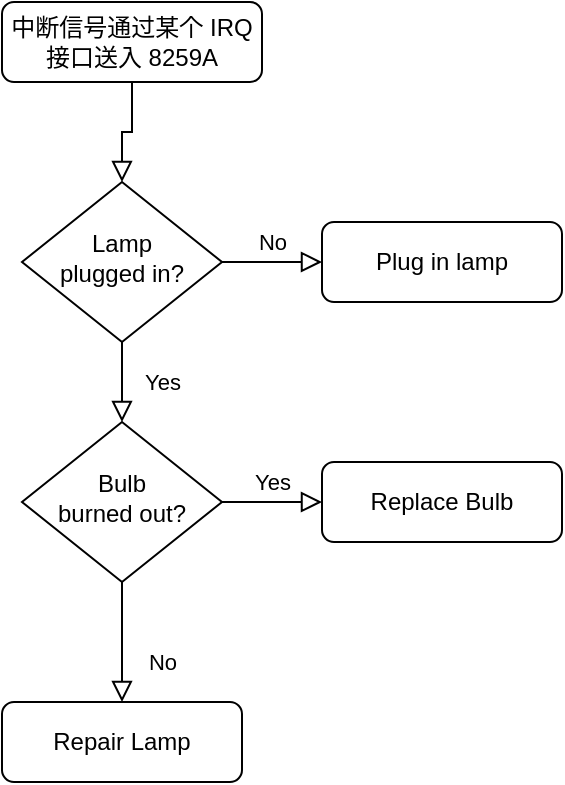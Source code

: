 <mxfile version="15.3.3" type="github" pages="7">
  <diagram id="C5RBs43oDa-KdzZeNtuy" name="8259A处理流程">
    <mxGraphModel dx="1550" dy="835" grid="1" gridSize="10" guides="1" tooltips="1" connect="1" arrows="1" fold="1" page="1" pageScale="1" pageWidth="827" pageHeight="1169" math="0" shadow="0">
      <root>
        <mxCell id="WIyWlLk6GJQsqaUBKTNV-0" />
        <mxCell id="WIyWlLk6GJQsqaUBKTNV-1" parent="WIyWlLk6GJQsqaUBKTNV-0" />
        <mxCell id="WIyWlLk6GJQsqaUBKTNV-2" value="" style="rounded=0;html=1;jettySize=auto;orthogonalLoop=1;fontSize=11;endArrow=block;endFill=0;endSize=8;strokeWidth=1;shadow=0;labelBackgroundColor=none;edgeStyle=orthogonalEdgeStyle;" parent="WIyWlLk6GJQsqaUBKTNV-1" source="WIyWlLk6GJQsqaUBKTNV-3" target="WIyWlLk6GJQsqaUBKTNV-6" edge="1">
          <mxGeometry relative="1" as="geometry" />
        </mxCell>
        <mxCell id="WIyWlLk6GJQsqaUBKTNV-3" value="&lt;div&gt;中断信号通过某个 I&lt;span&gt;RQ 接口送入 8259A&lt;/span&gt;&lt;/div&gt;" style="rounded=1;whiteSpace=wrap;html=1;fontSize=12;glass=0;strokeWidth=1;shadow=0;" parent="WIyWlLk6GJQsqaUBKTNV-1" vertex="1">
          <mxGeometry x="160" y="80" width="130" height="40" as="geometry" />
        </mxCell>
        <mxCell id="WIyWlLk6GJQsqaUBKTNV-4" value="Yes" style="rounded=0;html=1;jettySize=auto;orthogonalLoop=1;fontSize=11;endArrow=block;endFill=0;endSize=8;strokeWidth=1;shadow=0;labelBackgroundColor=none;edgeStyle=orthogonalEdgeStyle;" parent="WIyWlLk6GJQsqaUBKTNV-1" source="WIyWlLk6GJQsqaUBKTNV-6" target="WIyWlLk6GJQsqaUBKTNV-10" edge="1">
          <mxGeometry y="20" relative="1" as="geometry">
            <mxPoint as="offset" />
          </mxGeometry>
        </mxCell>
        <mxCell id="WIyWlLk6GJQsqaUBKTNV-5" value="No" style="edgeStyle=orthogonalEdgeStyle;rounded=0;html=1;jettySize=auto;orthogonalLoop=1;fontSize=11;endArrow=block;endFill=0;endSize=8;strokeWidth=1;shadow=0;labelBackgroundColor=none;" parent="WIyWlLk6GJQsqaUBKTNV-1" source="WIyWlLk6GJQsqaUBKTNV-6" target="WIyWlLk6GJQsqaUBKTNV-7" edge="1">
          <mxGeometry y="10" relative="1" as="geometry">
            <mxPoint as="offset" />
          </mxGeometry>
        </mxCell>
        <mxCell id="WIyWlLk6GJQsqaUBKTNV-6" value="Lamp&lt;br&gt;plugged in?" style="rhombus;whiteSpace=wrap;html=1;shadow=0;fontFamily=Helvetica;fontSize=12;align=center;strokeWidth=1;spacing=6;spacingTop=-4;" parent="WIyWlLk6GJQsqaUBKTNV-1" vertex="1">
          <mxGeometry x="170" y="170" width="100" height="80" as="geometry" />
        </mxCell>
        <mxCell id="WIyWlLk6GJQsqaUBKTNV-7" value="Plug in lamp" style="rounded=1;whiteSpace=wrap;html=1;fontSize=12;glass=0;strokeWidth=1;shadow=0;" parent="WIyWlLk6GJQsqaUBKTNV-1" vertex="1">
          <mxGeometry x="320" y="190" width="120" height="40" as="geometry" />
        </mxCell>
        <mxCell id="WIyWlLk6GJQsqaUBKTNV-8" value="No" style="rounded=0;html=1;jettySize=auto;orthogonalLoop=1;fontSize=11;endArrow=block;endFill=0;endSize=8;strokeWidth=1;shadow=0;labelBackgroundColor=none;edgeStyle=orthogonalEdgeStyle;" parent="WIyWlLk6GJQsqaUBKTNV-1" source="WIyWlLk6GJQsqaUBKTNV-10" target="WIyWlLk6GJQsqaUBKTNV-11" edge="1">
          <mxGeometry x="0.333" y="20" relative="1" as="geometry">
            <mxPoint as="offset" />
          </mxGeometry>
        </mxCell>
        <mxCell id="WIyWlLk6GJQsqaUBKTNV-9" value="Yes" style="edgeStyle=orthogonalEdgeStyle;rounded=0;html=1;jettySize=auto;orthogonalLoop=1;fontSize=11;endArrow=block;endFill=0;endSize=8;strokeWidth=1;shadow=0;labelBackgroundColor=none;" parent="WIyWlLk6GJQsqaUBKTNV-1" source="WIyWlLk6GJQsqaUBKTNV-10" target="WIyWlLk6GJQsqaUBKTNV-12" edge="1">
          <mxGeometry y="10" relative="1" as="geometry">
            <mxPoint as="offset" />
          </mxGeometry>
        </mxCell>
        <mxCell id="WIyWlLk6GJQsqaUBKTNV-10" value="Bulb&lt;br&gt;burned out?" style="rhombus;whiteSpace=wrap;html=1;shadow=0;fontFamily=Helvetica;fontSize=12;align=center;strokeWidth=1;spacing=6;spacingTop=-4;" parent="WIyWlLk6GJQsqaUBKTNV-1" vertex="1">
          <mxGeometry x="170" y="290" width="100" height="80" as="geometry" />
        </mxCell>
        <mxCell id="WIyWlLk6GJQsqaUBKTNV-11" value="Repair Lamp" style="rounded=1;whiteSpace=wrap;html=1;fontSize=12;glass=0;strokeWidth=1;shadow=0;" parent="WIyWlLk6GJQsqaUBKTNV-1" vertex="1">
          <mxGeometry x="160" y="430" width="120" height="40" as="geometry" />
        </mxCell>
        <mxCell id="WIyWlLk6GJQsqaUBKTNV-12" value="Replace Bulb" style="rounded=1;whiteSpace=wrap;html=1;fontSize=12;glass=0;strokeWidth=1;shadow=0;" parent="WIyWlLk6GJQsqaUBKTNV-1" vertex="1">
          <mxGeometry x="320" y="310" width="120" height="40" as="geometry" />
        </mxCell>
      </root>
    </mxGraphModel>
  </diagram>
  <diagram id="fr57ZLvrTkwuQWSCJ015" name="ICW3寄存器设置">
    <mxGraphModel dx="1550" dy="835" grid="1" gridSize="10" guides="1" tooltips="1" connect="1" arrows="1" fold="1" page="1" pageScale="1" pageWidth="827" pageHeight="1169" background="#ffffff" math="0" shadow="0">
      <root>
        <mxCell id="IrEBUWrStygud0Z41Z_R-0" />
        <mxCell id="IrEBUWrStygud0Z41Z_R-1" parent="IrEBUWrStygud0Z41Z_R-0" />
        <mxCell id="IrEBUWrStygud0Z41Z_R-67" value="" style="whiteSpace=wrap;html=1;dashed=1;" parent="IrEBUWrStygud0Z41Z_R-1" vertex="1">
          <mxGeometry x="465" y="160" width="355" height="120" as="geometry" />
        </mxCell>
        <mxCell id="IrEBUWrStygud0Z41Z_R-64" value="" style="whiteSpace=wrap;html=1;dashed=1;" parent="IrEBUWrStygud0Z41Z_R-1" vertex="1">
          <mxGeometry x="250" y="360" width="350" height="140" as="geometry" />
        </mxCell>
        <mxCell id="IrEBUWrStygud0Z41Z_R-61" value="" style="whiteSpace=wrap;html=1;dashed=1;" parent="IrEBUWrStygud0Z41Z_R-1" vertex="1">
          <mxGeometry x="705" y="360" width="350" height="140" as="geometry" />
        </mxCell>
        <mxCell id="IrEBUWrStygud0Z41Z_R-2" value="" style="group;dashed=1;" parent="IrEBUWrStygud0Z41Z_R-1" vertex="1" connectable="0">
          <mxGeometry x="260" y="380" width="350.15" height="132.5" as="geometry" />
        </mxCell>
        <mxCell id="IrEBUWrStygud0Z41Z_R-3" value="0" style="rounded=0;whiteSpace=wrap;html=1;" parent="IrEBUWrStygud0Z41Z_R-2" vertex="1">
          <mxGeometry y="20" width="40.0" height="40" as="geometry" />
        </mxCell>
        <mxCell id="IrEBUWrStygud0Z41Z_R-4" value="0" style="rounded=0;whiteSpace=wrap;html=1;" parent="IrEBUWrStygud0Z41Z_R-2" vertex="1">
          <mxGeometry x="40.0" y="20" width="40.0" height="40" as="geometry" />
        </mxCell>
        <mxCell id="IrEBUWrStygud0Z41Z_R-5" value="0" style="rounded=0;whiteSpace=wrap;html=1;" parent="IrEBUWrStygud0Z41Z_R-2" vertex="1">
          <mxGeometry x="80.0" y="20" width="40.0" height="40" as="geometry" />
        </mxCell>
        <mxCell id="IrEBUWrStygud0Z41Z_R-6" value="0" style="rounded=0;whiteSpace=wrap;html=1;" parent="IrEBUWrStygud0Z41Z_R-2" vertex="1">
          <mxGeometry x="120.0" y="20" width="40.0" height="40" as="geometry" />
        </mxCell>
        <mxCell id="IrEBUWrStygud0Z41Z_R-7" value="0" style="rounded=0;whiteSpace=wrap;html=1;" parent="IrEBUWrStygud0Z41Z_R-2" vertex="1">
          <mxGeometry x="160.0" y="20" width="40.0" height="40" as="geometry" />
        </mxCell>
        <mxCell id="IrEBUWrStygud0Z41Z_R-8" value="1" style="rounded=0;whiteSpace=wrap;html=1;" parent="IrEBUWrStygud0Z41Z_R-2" vertex="1">
          <mxGeometry x="200" y="20" width="40.0" height="40" as="geometry" />
        </mxCell>
        <mxCell id="IrEBUWrStygud0Z41Z_R-9" value="0" style="rounded=0;whiteSpace=wrap;html=1;" parent="IrEBUWrStygud0Z41Z_R-2" vertex="1">
          <mxGeometry x="240.0" y="20" width="40.0" height="40" as="geometry" />
        </mxCell>
        <mxCell id="IrEBUWrStygud0Z41Z_R-10" value="1" style="rounded=0;whiteSpace=wrap;html=1;" parent="IrEBUWrStygud0Z41Z_R-2" vertex="1">
          <mxGeometry x="280.0" y="20" width="40.0" height="40" as="geometry" />
        </mxCell>
        <mxCell id="IrEBUWrStygud0Z41Z_R-11" value="4" style="text;html=1;strokeColor=none;fillColor=none;align=center;verticalAlign=middle;whiteSpace=wrap;rounded=0;" parent="IrEBUWrStygud0Z41Z_R-2" vertex="1">
          <mxGeometry x="120.0" width="40.0" height="20" as="geometry" />
        </mxCell>
        <mxCell id="IrEBUWrStygud0Z41Z_R-12" value="5" style="text;html=1;strokeColor=none;fillColor=none;align=center;verticalAlign=middle;whiteSpace=wrap;rounded=0;" parent="IrEBUWrStygud0Z41Z_R-2" vertex="1">
          <mxGeometry x="80.0" width="40.0" height="20" as="geometry" />
        </mxCell>
        <mxCell id="IrEBUWrStygud0Z41Z_R-13" value="6" style="text;html=1;strokeColor=none;fillColor=none;align=center;verticalAlign=middle;whiteSpace=wrap;rounded=0;" parent="IrEBUWrStygud0Z41Z_R-2" vertex="1">
          <mxGeometry x="40.0" width="40.0" height="20" as="geometry" />
        </mxCell>
        <mxCell id="IrEBUWrStygud0Z41Z_R-14" value="7" style="text;html=1;strokeColor=none;fillColor=none;align=center;verticalAlign=middle;whiteSpace=wrap;rounded=0;" parent="IrEBUWrStygud0Z41Z_R-2" vertex="1">
          <mxGeometry width="40.0" height="20" as="geometry" />
        </mxCell>
        <mxCell id="IrEBUWrStygud0Z41Z_R-15" value="IDT0" style="text;html=1;strokeColor=none;fillColor=none;align=center;verticalAlign=middle;whiteSpace=wrap;rounded=0;" parent="IrEBUWrStygud0Z41Z_R-2" vertex="1">
          <mxGeometry x="280.0" width="40.0" height="20" as="geometry" />
        </mxCell>
        <mxCell id="IrEBUWrStygud0Z41Z_R-16" value="IDT1" style="text;html=1;strokeColor=none;fillColor=none;align=center;verticalAlign=middle;whiteSpace=wrap;rounded=0;" parent="IrEBUWrStygud0Z41Z_R-2" vertex="1">
          <mxGeometry x="240.0" width="40.0" height="20" as="geometry" />
        </mxCell>
        <mxCell id="IrEBUWrStygud0Z41Z_R-17" value="IDT2" style="text;html=1;strokeColor=none;fillColor=none;align=center;verticalAlign=middle;whiteSpace=wrap;rounded=0;" parent="IrEBUWrStygud0Z41Z_R-2" vertex="1">
          <mxGeometry x="200" width="40.0" height="20" as="geometry" />
        </mxCell>
        <mxCell id="IrEBUWrStygud0Z41Z_R-36" value="从片A的ICW3" style="text;html=1;strokeColor=none;fillColor=none;align=center;verticalAlign=middle;whiteSpace=wrap;rounded=0;" parent="IrEBUWrStygud0Z41Z_R-2" vertex="1">
          <mxGeometry x="120.0" y="70" width="80.0" height="22" as="geometry" />
        </mxCell>
        <mxCell id="IrEBUWrStygud0Z41Z_R-18" value="3" style="text;html=1;strokeColor=none;fillColor=none;align=center;verticalAlign=middle;whiteSpace=wrap;rounded=0;" parent="IrEBUWrStygud0Z41Z_R-2" vertex="1">
          <mxGeometry x="160" width="40.0" height="20" as="geometry" />
        </mxCell>
        <mxCell id="IrEBUWrStygud0Z41Z_R-39" value="" style="group" parent="IrEBUWrStygud0Z41Z_R-1" vertex="1" connectable="0">
          <mxGeometry x="480" y="180" width="320" height="60" as="geometry" />
        </mxCell>
        <mxCell id="IrEBUWrStygud0Z41Z_R-40" value="0" style="rounded=0;whiteSpace=wrap;html=1;" parent="IrEBUWrStygud0Z41Z_R-39" vertex="1">
          <mxGeometry y="20" width="40" height="40" as="geometry" />
        </mxCell>
        <mxCell id="IrEBUWrStygud0Z41Z_R-41" value="0" style="rounded=0;whiteSpace=wrap;html=1;" parent="IrEBUWrStygud0Z41Z_R-39" vertex="1">
          <mxGeometry x="40" y="20" width="40" height="40" as="geometry" />
        </mxCell>
        <mxCell id="IrEBUWrStygud0Z41Z_R-42" value="1" style="rounded=0;whiteSpace=wrap;html=1;" parent="IrEBUWrStygud0Z41Z_R-39" vertex="1">
          <mxGeometry x="80" y="20" width="40" height="40" as="geometry" />
        </mxCell>
        <mxCell id="IrEBUWrStygud0Z41Z_R-43" value="0" style="rounded=0;whiteSpace=wrap;html=1;" parent="IrEBUWrStygud0Z41Z_R-39" vertex="1">
          <mxGeometry x="120" y="20" width="40" height="40" as="geometry" />
        </mxCell>
        <mxCell id="IrEBUWrStygud0Z41Z_R-44" value="0" style="rounded=0;whiteSpace=wrap;html=1;" parent="IrEBUWrStygud0Z41Z_R-39" vertex="1">
          <mxGeometry x="160" y="20" width="40" height="40" as="geometry" />
        </mxCell>
        <mxCell id="IrEBUWrStygud0Z41Z_R-45" value="1" style="rounded=0;whiteSpace=wrap;html=1;" parent="IrEBUWrStygud0Z41Z_R-39" vertex="1">
          <mxGeometry x="200" y="20" width="40" height="40" as="geometry" />
        </mxCell>
        <mxCell id="IrEBUWrStygud0Z41Z_R-46" value="0" style="rounded=0;whiteSpace=wrap;html=1;" parent="IrEBUWrStygud0Z41Z_R-39" vertex="1">
          <mxGeometry x="240" y="20" width="40" height="40" as="geometry" />
        </mxCell>
        <mxCell id="IrEBUWrStygud0Z41Z_R-47" value="0" style="rounded=0;whiteSpace=wrap;html=1;" parent="IrEBUWrStygud0Z41Z_R-39" vertex="1">
          <mxGeometry x="280" y="20" width="40" height="40" as="geometry" />
        </mxCell>
        <mxCell id="IrEBUWrStygud0Z41Z_R-48" value="4" style="text;html=1;strokeColor=none;fillColor=none;align=center;verticalAlign=middle;whiteSpace=wrap;rounded=0;" parent="IrEBUWrStygud0Z41Z_R-39" vertex="1">
          <mxGeometry x="120" width="40" height="20" as="geometry" />
        </mxCell>
        <mxCell id="IrEBUWrStygud0Z41Z_R-49" value="5" style="text;html=1;strokeColor=none;fillColor=none;align=center;verticalAlign=middle;whiteSpace=wrap;rounded=0;" parent="IrEBUWrStygud0Z41Z_R-39" vertex="1">
          <mxGeometry x="80" width="40" height="20" as="geometry" />
        </mxCell>
        <mxCell id="IrEBUWrStygud0Z41Z_R-50" value="6" style="text;html=1;strokeColor=none;fillColor=none;align=center;verticalAlign=middle;whiteSpace=wrap;rounded=0;" parent="IrEBUWrStygud0Z41Z_R-39" vertex="1">
          <mxGeometry x="40" width="40" height="20" as="geometry" />
        </mxCell>
        <mxCell id="IrEBUWrStygud0Z41Z_R-51" value="7" style="text;html=1;strokeColor=none;fillColor=none;align=center;verticalAlign=middle;whiteSpace=wrap;rounded=0;" parent="IrEBUWrStygud0Z41Z_R-39" vertex="1">
          <mxGeometry width="40" height="20" as="geometry" />
        </mxCell>
        <mxCell id="IrEBUWrStygud0Z41Z_R-52" value="0" style="text;html=1;strokeColor=none;fillColor=none;align=center;verticalAlign=middle;whiteSpace=wrap;rounded=0;" parent="IrEBUWrStygud0Z41Z_R-39" vertex="1">
          <mxGeometry x="280" width="40" height="20" as="geometry" />
        </mxCell>
        <mxCell id="IrEBUWrStygud0Z41Z_R-53" value="1" style="text;html=1;strokeColor=none;fillColor=none;align=center;verticalAlign=middle;whiteSpace=wrap;rounded=0;" parent="IrEBUWrStygud0Z41Z_R-39" vertex="1">
          <mxGeometry x="240" width="40" height="20" as="geometry" />
        </mxCell>
        <mxCell id="IrEBUWrStygud0Z41Z_R-54" value="2" style="text;html=1;strokeColor=none;fillColor=none;align=center;verticalAlign=middle;whiteSpace=wrap;rounded=0;" parent="IrEBUWrStygud0Z41Z_R-39" vertex="1">
          <mxGeometry x="200" width="40" height="20" as="geometry" />
        </mxCell>
        <mxCell id="IrEBUWrStygud0Z41Z_R-55" value="3" style="text;html=1;strokeColor=none;fillColor=none;align=center;verticalAlign=middle;whiteSpace=wrap;rounded=0;" parent="IrEBUWrStygud0Z41Z_R-39" vertex="1">
          <mxGeometry x="160" width="40" height="20" as="geometry" />
        </mxCell>
        <mxCell id="IrEBUWrStygud0Z41Z_R-56" style="edgeStyle=orthogonalEdgeStyle;rounded=0;orthogonalLoop=1;jettySize=auto;html=1;exitX=0.5;exitY=1;exitDx=0;exitDy=0;" parent="IrEBUWrStygud0Z41Z_R-1" source="IrEBUWrStygud0Z41Z_R-42" target="IrEBUWrStygud0Z41Z_R-64" edge="1">
          <mxGeometry relative="1" as="geometry" />
        </mxCell>
        <mxCell id="IrEBUWrStygud0Z41Z_R-58" style="edgeStyle=orthogonalEdgeStyle;rounded=0;orthogonalLoop=1;jettySize=auto;html=1;exitX=0.5;exitY=1;exitDx=0;exitDy=0;entryX=0.5;entryY=0;entryDx=0;entryDy=0;" parent="IrEBUWrStygud0Z41Z_R-1" source="IrEBUWrStygud0Z41Z_R-45" target="IrEBUWrStygud0Z41Z_R-61" edge="1">
          <mxGeometry relative="1" as="geometry" />
        </mxCell>
        <mxCell id="IrEBUWrStygud0Z41Z_R-62" value="" style="group" parent="IrEBUWrStygud0Z41Z_R-1" vertex="1" connectable="0">
          <mxGeometry x="720" y="380" width="320" height="90" as="geometry" />
        </mxCell>
        <mxCell id="IrEBUWrStygud0Z41Z_R-19" value="" style="group" parent="IrEBUWrStygud0Z41Z_R-62" vertex="1" connectable="0">
          <mxGeometry width="320" height="60" as="geometry" />
        </mxCell>
        <mxCell id="IrEBUWrStygud0Z41Z_R-20" value="0" style="rounded=0;whiteSpace=wrap;html=1;" parent="IrEBUWrStygud0Z41Z_R-19" vertex="1">
          <mxGeometry y="20" width="40" height="40" as="geometry" />
        </mxCell>
        <mxCell id="IrEBUWrStygud0Z41Z_R-21" value="0" style="rounded=0;whiteSpace=wrap;html=1;" parent="IrEBUWrStygud0Z41Z_R-19" vertex="1">
          <mxGeometry x="40" y="20" width="40" height="40" as="geometry" />
        </mxCell>
        <mxCell id="IrEBUWrStygud0Z41Z_R-22" value="0" style="rounded=0;whiteSpace=wrap;html=1;" parent="IrEBUWrStygud0Z41Z_R-19" vertex="1">
          <mxGeometry x="80" y="20" width="40" height="40" as="geometry" />
        </mxCell>
        <mxCell id="IrEBUWrStygud0Z41Z_R-23" value="0" style="rounded=0;whiteSpace=wrap;html=1;" parent="IrEBUWrStygud0Z41Z_R-19" vertex="1">
          <mxGeometry x="120" y="20" width="40" height="40" as="geometry" />
        </mxCell>
        <mxCell id="IrEBUWrStygud0Z41Z_R-24" value="0" style="rounded=0;whiteSpace=wrap;html=1;" parent="IrEBUWrStygud0Z41Z_R-19" vertex="1">
          <mxGeometry x="160" y="20" width="40" height="40" as="geometry" />
        </mxCell>
        <mxCell id="IrEBUWrStygud0Z41Z_R-25" value="0" style="rounded=0;whiteSpace=wrap;html=1;" parent="IrEBUWrStygud0Z41Z_R-19" vertex="1">
          <mxGeometry x="200" y="20" width="40" height="40" as="geometry" />
        </mxCell>
        <mxCell id="IrEBUWrStygud0Z41Z_R-26" value="1" style="rounded=0;whiteSpace=wrap;html=1;" parent="IrEBUWrStygud0Z41Z_R-19" vertex="1">
          <mxGeometry x="240" y="20" width="40" height="40" as="geometry" />
        </mxCell>
        <mxCell id="IrEBUWrStygud0Z41Z_R-27" value="0" style="rounded=0;whiteSpace=wrap;html=1;" parent="IrEBUWrStygud0Z41Z_R-19" vertex="1">
          <mxGeometry x="280" y="20" width="40" height="40" as="geometry" />
        </mxCell>
        <mxCell id="IrEBUWrStygud0Z41Z_R-29" value="5" style="text;html=1;strokeColor=none;fillColor=none;align=center;verticalAlign=middle;whiteSpace=wrap;rounded=0;" parent="IrEBUWrStygud0Z41Z_R-19" vertex="1">
          <mxGeometry x="80" width="40" height="20" as="geometry" />
        </mxCell>
        <mxCell id="IrEBUWrStygud0Z41Z_R-30" value="6" style="text;html=1;strokeColor=none;fillColor=none;align=center;verticalAlign=middle;whiteSpace=wrap;rounded=0;" parent="IrEBUWrStygud0Z41Z_R-19" vertex="1">
          <mxGeometry x="40" width="40" height="20" as="geometry" />
        </mxCell>
        <mxCell id="IrEBUWrStygud0Z41Z_R-31" value="7" style="text;html=1;strokeColor=none;fillColor=none;align=center;verticalAlign=middle;whiteSpace=wrap;rounded=0;" parent="IrEBUWrStygud0Z41Z_R-19" vertex="1">
          <mxGeometry width="40" height="20" as="geometry" />
        </mxCell>
        <mxCell id="IrEBUWrStygud0Z41Z_R-32" value="IDT0" style="text;html=1;strokeColor=none;fillColor=none;align=center;verticalAlign=middle;whiteSpace=wrap;rounded=0;" parent="IrEBUWrStygud0Z41Z_R-19" vertex="1">
          <mxGeometry x="280" width="40" height="20" as="geometry" />
        </mxCell>
        <mxCell id="IrEBUWrStygud0Z41Z_R-33" value="IDT1" style="text;html=1;strokeColor=none;fillColor=none;align=center;verticalAlign=middle;whiteSpace=wrap;rounded=0;" parent="IrEBUWrStygud0Z41Z_R-19" vertex="1">
          <mxGeometry x="240" width="40" height="20" as="geometry" />
        </mxCell>
        <mxCell id="IrEBUWrStygud0Z41Z_R-34" value="IDT2" style="text;html=1;strokeColor=none;fillColor=none;align=center;verticalAlign=middle;whiteSpace=wrap;rounded=0;" parent="IrEBUWrStygud0Z41Z_R-19" vertex="1">
          <mxGeometry x="200" width="40" height="20" as="geometry" />
        </mxCell>
        <mxCell id="IrEBUWrStygud0Z41Z_R-37" value="从片B的ICW3" style="text;html=1;strokeColor=none;fillColor=none;align=center;verticalAlign=middle;whiteSpace=wrap;rounded=0;" parent="IrEBUWrStygud0Z41Z_R-62" vertex="1">
          <mxGeometry x="110" y="70" width="100" height="20" as="geometry" />
        </mxCell>
        <mxCell id="IrEBUWrStygud0Z41Z_R-63" style="edgeStyle=orthogonalEdgeStyle;rounded=0;orthogonalLoop=1;jettySize=auto;html=1;exitX=0.5;exitY=1;exitDx=0;exitDy=0;" parent="IrEBUWrStygud0Z41Z_R-62" source="IrEBUWrStygud0Z41Z_R-37" target="IrEBUWrStygud0Z41Z_R-37" edge="1">
          <mxGeometry relative="1" as="geometry" />
        </mxCell>
        <mxCell id="IrEBUWrStygud0Z41Z_R-65" value="主片的ICW3" style="text;html=1;strokeColor=none;fillColor=none;align=center;verticalAlign=middle;whiteSpace=wrap;rounded=0;" parent="IrEBUWrStygud0Z41Z_R-1" vertex="1">
          <mxGeometry x="600" y="250" width="80.0" height="22" as="geometry" />
        </mxCell>
        <mxCell id="IrEBUWrStygud0Z41Z_R-35" value="3" style="text;html=1;strokeColor=none;fillColor=none;align=center;verticalAlign=middle;whiteSpace=wrap;rounded=0;" parent="IrEBUWrStygud0Z41Z_R-1" vertex="1">
          <mxGeometry x="880" y="380" width="40" height="20" as="geometry" />
        </mxCell>
        <mxCell id="IrEBUWrStygud0Z41Z_R-28" value="4" style="text;html=1;strokeColor=none;fillColor=none;align=center;verticalAlign=middle;whiteSpace=wrap;rounded=0;" parent="IrEBUWrStygud0Z41Z_R-1" vertex="1">
          <mxGeometry x="840" y="380" width="40" height="20" as="geometry" />
        </mxCell>
      </root>
    </mxGraphModel>
  </diagram>
  <diagram id="ifxvXalpgl-uptJ65LGd" name="OCW控制字标识">
    <mxGraphModel dx="1550" dy="835" grid="1" gridSize="10" guides="1" tooltips="1" connect="1" arrows="1" fold="1" page="1" pageScale="1" pageWidth="827" pageHeight="1169" math="0" shadow="0">
      <root>
        <mxCell id="KTixNWmU8ApgUEzbdF1A-0" />
        <mxCell id="KTixNWmU8ApgUEzbdF1A-1" parent="KTixNWmU8ApgUEzbdF1A-0" />
        <mxCell id="KTixNWmU8ApgUEzbdF1A-2" value="" style="shape=table;startSize=0;container=1;collapsible=0;childLayout=tableLayout;" parent="KTixNWmU8ApgUEzbdF1A-1" vertex="1">
          <mxGeometry x="280" y="480" width="280" height="100" as="geometry" />
        </mxCell>
        <mxCell id="KTixNWmU8ApgUEzbdF1A-3" value="" style="shape=partialRectangle;collapsible=0;dropTarget=0;pointerEvents=0;fillColor=none;top=0;left=0;bottom=0;right=0;points=[[0,0.5],[1,0.5]];portConstraint=eastwest;" parent="KTixNWmU8ApgUEzbdF1A-2" vertex="1">
          <mxGeometry width="280" height="25" as="geometry" />
        </mxCell>
        <mxCell id="KTixNWmU8ApgUEzbdF1A-4" value="控制字" style="shape=partialRectangle;html=1;whiteSpace=wrap;connectable=0;overflow=hidden;fillColor=none;top=0;left=0;bottom=0;right=0;pointerEvents=1;" parent="KTixNWmU8ApgUEzbdF1A-3" vertex="1">
          <mxGeometry width="93" height="25" as="geometry">
            <mxRectangle width="93" height="25" as="alternateBounds" />
          </mxGeometry>
        </mxCell>
        <mxCell id="KTixNWmU8ApgUEzbdF1A-5" value="第 4 位" style="shape=partialRectangle;html=1;whiteSpace=wrap;connectable=0;overflow=hidden;fillColor=none;top=0;left=0;bottom=0;right=0;pointerEvents=1;" parent="KTixNWmU8ApgUEzbdF1A-3" vertex="1">
          <mxGeometry x="93" width="94" height="25" as="geometry">
            <mxRectangle width="94" height="25" as="alternateBounds" />
          </mxGeometry>
        </mxCell>
        <mxCell id="KTixNWmU8ApgUEzbdF1A-6" value="第 3 位" style="shape=partialRectangle;html=1;whiteSpace=wrap;connectable=0;overflow=hidden;fillColor=none;top=0;left=0;bottom=0;right=0;pointerEvents=1;" parent="KTixNWmU8ApgUEzbdF1A-3" vertex="1">
          <mxGeometry x="187" width="93" height="25" as="geometry">
            <mxRectangle width="93" height="25" as="alternateBounds" />
          </mxGeometry>
        </mxCell>
        <mxCell id="KTixNWmU8ApgUEzbdF1A-7" value="" style="shape=partialRectangle;collapsible=0;dropTarget=0;pointerEvents=0;fillColor=none;top=0;left=0;bottom=0;right=0;points=[[0,0.5],[1,0.5]];portConstraint=eastwest;" parent="KTixNWmU8ApgUEzbdF1A-2" vertex="1">
          <mxGeometry y="25" width="280" height="25" as="geometry" />
        </mxCell>
        <mxCell id="KTixNWmU8ApgUEzbdF1A-8" value="ICW1" style="shape=partialRectangle;html=1;whiteSpace=wrap;connectable=0;overflow=hidden;fillColor=none;top=0;left=0;bottom=0;right=0;pointerEvents=1;" parent="KTixNWmU8ApgUEzbdF1A-7" vertex="1">
          <mxGeometry width="93" height="25" as="geometry">
            <mxRectangle width="93" height="25" as="alternateBounds" />
          </mxGeometry>
        </mxCell>
        <mxCell id="KTixNWmU8ApgUEzbdF1A-9" value="1" style="shape=partialRectangle;html=1;whiteSpace=wrap;connectable=0;overflow=hidden;fillColor=none;top=0;left=0;bottom=0;right=0;pointerEvents=1;" parent="KTixNWmU8ApgUEzbdF1A-7" vertex="1">
          <mxGeometry x="93" width="94" height="25" as="geometry">
            <mxRectangle width="94" height="25" as="alternateBounds" />
          </mxGeometry>
        </mxCell>
        <mxCell id="KTixNWmU8ApgUEzbdF1A-10" value="/" style="shape=partialRectangle;html=1;whiteSpace=wrap;connectable=0;overflow=hidden;fillColor=none;top=0;left=0;bottom=0;right=0;pointerEvents=1;" parent="KTixNWmU8ApgUEzbdF1A-7" vertex="1">
          <mxGeometry x="187" width="93" height="25" as="geometry">
            <mxRectangle width="93" height="25" as="alternateBounds" />
          </mxGeometry>
        </mxCell>
        <mxCell id="KTixNWmU8ApgUEzbdF1A-11" value="" style="shape=partialRectangle;collapsible=0;dropTarget=0;pointerEvents=0;fillColor=none;top=0;left=0;bottom=0;right=0;points=[[0,0.5],[1,0.5]];portConstraint=eastwest;" parent="KTixNWmU8ApgUEzbdF1A-2" vertex="1">
          <mxGeometry y="50" width="280" height="25" as="geometry" />
        </mxCell>
        <mxCell id="KTixNWmU8ApgUEzbdF1A-12" value="OCW2" style="shape=partialRectangle;html=1;whiteSpace=wrap;connectable=0;overflow=hidden;fillColor=none;top=0;left=0;bottom=0;right=0;pointerEvents=1;" parent="KTixNWmU8ApgUEzbdF1A-11" vertex="1">
          <mxGeometry width="93" height="25" as="geometry">
            <mxRectangle width="93" height="25" as="alternateBounds" />
          </mxGeometry>
        </mxCell>
        <mxCell id="KTixNWmU8ApgUEzbdF1A-13" value="0" style="shape=partialRectangle;html=1;whiteSpace=wrap;connectable=0;overflow=hidden;fillColor=none;top=0;left=0;bottom=0;right=0;pointerEvents=1;" parent="KTixNWmU8ApgUEzbdF1A-11" vertex="1">
          <mxGeometry x="93" width="94" height="25" as="geometry">
            <mxRectangle width="94" height="25" as="alternateBounds" />
          </mxGeometry>
        </mxCell>
        <mxCell id="KTixNWmU8ApgUEzbdF1A-14" value="0" style="shape=partialRectangle;html=1;whiteSpace=wrap;connectable=0;overflow=hidden;fillColor=none;top=0;left=0;bottom=0;right=0;pointerEvents=1;" parent="KTixNWmU8ApgUEzbdF1A-11" vertex="1">
          <mxGeometry x="187" width="93" height="25" as="geometry">
            <mxRectangle width="93" height="25" as="alternateBounds" />
          </mxGeometry>
        </mxCell>
        <mxCell id="KTixNWmU8ApgUEzbdF1A-15" value="" style="shape=partialRectangle;collapsible=0;dropTarget=0;pointerEvents=0;fillColor=none;top=0;left=0;bottom=0;right=0;points=[[0,0.5],[1,0.5]];portConstraint=eastwest;" parent="KTixNWmU8ApgUEzbdF1A-2" vertex="1">
          <mxGeometry y="75" width="280" height="25" as="geometry" />
        </mxCell>
        <mxCell id="KTixNWmU8ApgUEzbdF1A-16" value="OCW3" style="shape=partialRectangle;html=1;whiteSpace=wrap;connectable=0;overflow=hidden;fillColor=none;top=0;left=0;bottom=0;right=0;pointerEvents=1;" parent="KTixNWmU8ApgUEzbdF1A-15" vertex="1">
          <mxGeometry width="93" height="25" as="geometry">
            <mxRectangle width="93" height="25" as="alternateBounds" />
          </mxGeometry>
        </mxCell>
        <mxCell id="KTixNWmU8ApgUEzbdF1A-17" value="0" style="shape=partialRectangle;html=1;whiteSpace=wrap;connectable=0;overflow=hidden;fillColor=none;top=0;left=0;bottom=0;right=0;pointerEvents=1;" parent="KTixNWmU8ApgUEzbdF1A-15" vertex="1">
          <mxGeometry x="93" width="94" height="25" as="geometry">
            <mxRectangle width="94" height="25" as="alternateBounds" />
          </mxGeometry>
        </mxCell>
        <mxCell id="KTixNWmU8ApgUEzbdF1A-18" value="1" style="shape=partialRectangle;html=1;whiteSpace=wrap;connectable=0;overflow=hidden;fillColor=none;top=0;left=0;bottom=0;right=0;pointerEvents=1;" parent="KTixNWmU8ApgUEzbdF1A-15" vertex="1">
          <mxGeometry x="187" width="93" height="25" as="geometry">
            <mxRectangle width="93" height="25" as="alternateBounds" />
          </mxGeometry>
        </mxCell>
      </root>
    </mxGraphModel>
  </diagram>
  <diagram id="xHXcI31sxG9-g7DnWcPq" name="函数调用时栈中布局">
    <mxGraphModel dx="1550" dy="835" grid="1" gridSize="10" guides="1" tooltips="1" connect="1" arrows="1" fold="1" page="1" pageScale="1" pageWidth="827" pageHeight="1169" math="0" shadow="0">
      <root>
        <mxCell id="fOyBpGXJ5a-ghSul3GZQ-0" />
        <mxCell id="fOyBpGXJ5a-ghSul3GZQ-1" parent="fOyBpGXJ5a-ghSul3GZQ-0" />
        <mxCell id="fOyBpGXJ5a-ghSul3GZQ-58" value="" style="group" parent="fOyBpGXJ5a-ghSul3GZQ-1" vertex="1" connectable="0">
          <mxGeometry x="40" y="100" width="440" height="420" as="geometry" />
        </mxCell>
        <mxCell id="fOyBpGXJ5a-ghSul3GZQ-3" value="" style="shape=table;startSize=0;container=1;collapsible=0;childLayout=tableLayout;" parent="fOyBpGXJ5a-ghSul3GZQ-58" vertex="1">
          <mxGeometry x="120" y="20" width="160" height="400" as="geometry" />
        </mxCell>
        <mxCell id="fOyBpGXJ5a-ghSul3GZQ-4" value="" style="shape=partialRectangle;collapsible=0;dropTarget=0;pointerEvents=0;fillColor=none;top=0;left=0;bottom=0;right=0;points=[[0,0.5],[1,0.5]];portConstraint=eastwest;" parent="fOyBpGXJ5a-ghSul3GZQ-3" vertex="1">
          <mxGeometry width="160" height="40" as="geometry" />
        </mxCell>
        <mxCell id="fOyBpGXJ5a-ghSul3GZQ-5" value="参数2" style="shape=partialRectangle;html=1;whiteSpace=wrap;connectable=0;overflow=hidden;fillColor=none;top=0;left=0;bottom=0;right=0;pointerEvents=1;" parent="fOyBpGXJ5a-ghSul3GZQ-4" vertex="1">
          <mxGeometry width="160" height="40" as="geometry">
            <mxRectangle width="160" height="40" as="alternateBounds" />
          </mxGeometry>
        </mxCell>
        <mxCell id="fOyBpGXJ5a-ghSul3GZQ-6" value="" style="shape=partialRectangle;collapsible=0;dropTarget=0;pointerEvents=0;fillColor=none;top=0;left=0;bottom=0;right=0;points=[[0,0.5],[1,0.5]];portConstraint=eastwest;" parent="fOyBpGXJ5a-ghSul3GZQ-3" vertex="1">
          <mxGeometry y="40" width="160" height="40" as="geometry" />
        </mxCell>
        <mxCell id="fOyBpGXJ5a-ghSul3GZQ-7" value="参数1" style="shape=partialRectangle;html=1;whiteSpace=wrap;connectable=0;overflow=hidden;fillColor=none;top=0;left=0;bottom=0;right=0;pointerEvents=1;" parent="fOyBpGXJ5a-ghSul3GZQ-6" vertex="1">
          <mxGeometry width="160" height="40" as="geometry">
            <mxRectangle width="160" height="40" as="alternateBounds" />
          </mxGeometry>
        </mxCell>
        <mxCell id="fOyBpGXJ5a-ghSul3GZQ-8" value="" style="shape=partialRectangle;collapsible=0;dropTarget=0;pointerEvents=0;fillColor=none;top=0;left=0;bottom=0;right=0;points=[[0,0.5],[1,0.5]];portConstraint=eastwest;" parent="fOyBpGXJ5a-ghSul3GZQ-3" vertex="1">
          <mxGeometry y="80" width="160" height="40" as="geometry" />
        </mxCell>
        <mxCell id="fOyBpGXJ5a-ghSul3GZQ-9" value="函数返回地址" style="shape=partialRectangle;html=1;whiteSpace=wrap;connectable=0;overflow=hidden;fillColor=none;top=0;left=0;bottom=0;right=0;pointerEvents=1;" parent="fOyBpGXJ5a-ghSul3GZQ-8" vertex="1">
          <mxGeometry width="160" height="40" as="geometry">
            <mxRectangle width="160" height="40" as="alternateBounds" />
          </mxGeometry>
        </mxCell>
        <mxCell id="fOyBpGXJ5a-ghSul3GZQ-10" value="" style="shape=partialRectangle;collapsible=0;dropTarget=0;pointerEvents=0;fillColor=none;top=0;left=0;bottom=0;right=0;points=[[0,0.5],[1,0.5]];portConstraint=eastwest;" parent="fOyBpGXJ5a-ghSul3GZQ-3" vertex="1">
          <mxGeometry y="120" width="160" height="40" as="geometry" />
        </mxCell>
        <mxCell id="fOyBpGXJ5a-ghSul3GZQ-11" value="" style="shape=partialRectangle;html=1;whiteSpace=wrap;connectable=0;overflow=hidden;fillColor=none;top=0;left=0;bottom=0;right=0;pointerEvents=1;" parent="fOyBpGXJ5a-ghSul3GZQ-10" vertex="1">
          <mxGeometry width="160" height="40" as="geometry">
            <mxRectangle width="160" height="40" as="alternateBounds" />
          </mxGeometry>
        </mxCell>
        <mxCell id="fOyBpGXJ5a-ghSul3GZQ-12" value="" style="shape=partialRectangle;collapsible=0;dropTarget=0;pointerEvents=0;fillColor=none;top=0;left=0;bottom=0;right=0;points=[[0,0.5],[1,0.5]];portConstraint=eastwest;" parent="fOyBpGXJ5a-ghSul3GZQ-3" vertex="1">
          <mxGeometry y="160" width="160" height="40" as="geometry" />
        </mxCell>
        <mxCell id="fOyBpGXJ5a-ghSul3GZQ-13" value="" style="shape=partialRectangle;html=1;whiteSpace=wrap;connectable=0;overflow=hidden;fillColor=none;top=0;left=0;bottom=0;right=0;pointerEvents=1;" parent="fOyBpGXJ5a-ghSul3GZQ-12" vertex="1">
          <mxGeometry width="160" height="40" as="geometry">
            <mxRectangle width="160" height="40" as="alternateBounds" />
          </mxGeometry>
        </mxCell>
        <mxCell id="fOyBpGXJ5a-ghSul3GZQ-14" value="" style="shape=partialRectangle;collapsible=0;dropTarget=0;pointerEvents=0;fillColor=none;top=0;left=0;bottom=0;right=0;points=[[0,0.5],[1,0.5]];portConstraint=eastwest;" parent="fOyBpGXJ5a-ghSul3GZQ-3" vertex="1">
          <mxGeometry y="200" width="160" height="40" as="geometry" />
        </mxCell>
        <mxCell id="fOyBpGXJ5a-ghSul3GZQ-15" value="" style="shape=partialRectangle;html=1;whiteSpace=wrap;connectable=0;overflow=hidden;fillColor=none;top=0;left=0;bottom=0;right=0;pointerEvents=1;" parent="fOyBpGXJ5a-ghSul3GZQ-14" vertex="1">
          <mxGeometry width="160" height="40" as="geometry">
            <mxRectangle width="160" height="40" as="alternateBounds" />
          </mxGeometry>
        </mxCell>
        <mxCell id="fOyBpGXJ5a-ghSul3GZQ-18" value="" style="shape=partialRectangle;collapsible=0;dropTarget=0;pointerEvents=0;fillColor=none;top=0;left=0;bottom=0;right=0;points=[[0,0.5],[1,0.5]];portConstraint=eastwest;" parent="fOyBpGXJ5a-ghSul3GZQ-3" vertex="1">
          <mxGeometry y="240" width="160" height="40" as="geometry" />
        </mxCell>
        <mxCell id="fOyBpGXJ5a-ghSul3GZQ-19" value="" style="shape=partialRectangle;html=1;whiteSpace=wrap;connectable=0;overflow=hidden;fillColor=none;top=0;left=0;bottom=0;right=0;pointerEvents=1;" parent="fOyBpGXJ5a-ghSul3GZQ-18" vertex="1">
          <mxGeometry width="160" height="40" as="geometry">
            <mxRectangle width="160" height="40" as="alternateBounds" />
          </mxGeometry>
        </mxCell>
        <mxCell id="fOyBpGXJ5a-ghSul3GZQ-16" value="" style="shape=partialRectangle;collapsible=0;dropTarget=0;pointerEvents=0;fillColor=none;top=0;left=0;bottom=0;right=0;points=[[0,0.5],[1,0.5]];portConstraint=eastwest;" parent="fOyBpGXJ5a-ghSul3GZQ-3" vertex="1">
          <mxGeometry y="280" width="160" height="40" as="geometry" />
        </mxCell>
        <mxCell id="fOyBpGXJ5a-ghSul3GZQ-17" value="" style="shape=partialRectangle;html=1;whiteSpace=wrap;connectable=0;overflow=hidden;fillColor=none;top=0;left=0;bottom=0;right=0;pointerEvents=1;" parent="fOyBpGXJ5a-ghSul3GZQ-16" vertex="1">
          <mxGeometry width="160" height="40" as="geometry">
            <mxRectangle width="160" height="40" as="alternateBounds" />
          </mxGeometry>
        </mxCell>
        <mxCell id="fOyBpGXJ5a-ghSul3GZQ-20" value="" style="shape=partialRectangle;collapsible=0;dropTarget=0;pointerEvents=0;fillColor=none;top=0;left=0;bottom=0;right=0;points=[[0,0.5],[1,0.5]];portConstraint=eastwest;" parent="fOyBpGXJ5a-ghSul3GZQ-3" vertex="1">
          <mxGeometry y="320" width="160" height="40" as="geometry" />
        </mxCell>
        <mxCell id="fOyBpGXJ5a-ghSul3GZQ-21" value="" style="shape=partialRectangle;html=1;whiteSpace=wrap;connectable=0;overflow=hidden;fillColor=none;top=0;left=0;bottom=0;right=0;pointerEvents=1;" parent="fOyBpGXJ5a-ghSul3GZQ-20" vertex="1">
          <mxGeometry width="160" height="40" as="geometry">
            <mxRectangle width="160" height="40" as="alternateBounds" />
          </mxGeometry>
        </mxCell>
        <mxCell id="fOyBpGXJ5a-ghSul3GZQ-22" value="" style="shape=partialRectangle;collapsible=0;dropTarget=0;pointerEvents=0;fillColor=none;top=0;left=0;bottom=0;right=0;points=[[0,0.5],[1,0.5]];portConstraint=eastwest;" parent="fOyBpGXJ5a-ghSul3GZQ-3" vertex="1">
          <mxGeometry y="360" width="160" height="40" as="geometry" />
        </mxCell>
        <mxCell id="fOyBpGXJ5a-ghSul3GZQ-23" value="" style="shape=partialRectangle;html=1;whiteSpace=wrap;connectable=0;overflow=hidden;fillColor=none;top=0;left=0;bottom=0;right=0;pointerEvents=1;" parent="fOyBpGXJ5a-ghSul3GZQ-22" vertex="1">
          <mxGeometry width="160" height="40" as="geometry">
            <mxRectangle width="160" height="40" as="alternateBounds" />
          </mxGeometry>
        </mxCell>
        <mxCell id="fOyBpGXJ5a-ghSul3GZQ-25" value="高地址" style="text;html=1;align=center;verticalAlign=middle;resizable=0;points=[];autosize=1;strokeColor=none;fillColor=none;" parent="fOyBpGXJ5a-ghSul3GZQ-58" vertex="1">
          <mxGeometry x="50" width="50" height="20" as="geometry" />
        </mxCell>
        <mxCell id="fOyBpGXJ5a-ghSul3GZQ-26" value="低地址" style="text;html=1;align=center;verticalAlign=middle;resizable=0;points=[];autosize=1;strokeColor=none;fillColor=none;" parent="fOyBpGXJ5a-ghSul3GZQ-58" vertex="1">
          <mxGeometry x="50" y="400" width="50" height="20" as="geometry" />
        </mxCell>
        <mxCell id="fOyBpGXJ5a-ghSul3GZQ-27" value="" style="endArrow=none;html=1;strokeWidth=1;dashed=1;" parent="fOyBpGXJ5a-ghSul3GZQ-58" edge="1">
          <mxGeometry width="50" height="50" relative="1" as="geometry">
            <mxPoint x="50" y="20" as="sourcePoint" />
            <mxPoint x="110" y="20" as="targetPoint" />
          </mxGeometry>
        </mxCell>
        <mxCell id="fOyBpGXJ5a-ghSul3GZQ-28" value="" style="endArrow=classic;html=1;dashed=1;strokeWidth=1;" parent="fOyBpGXJ5a-ghSul3GZQ-58" edge="1">
          <mxGeometry width="50" height="50" relative="1" as="geometry">
            <mxPoint x="80" y="20" as="sourcePoint" />
            <mxPoint x="80" y="70" as="targetPoint" />
          </mxGeometry>
        </mxCell>
        <mxCell id="fOyBpGXJ5a-ghSul3GZQ-29" value="栈拓展方向" style="text;html=1;align=center;verticalAlign=middle;resizable=0;points=[];autosize=1;strokeColor=none;fillColor=none;" parent="fOyBpGXJ5a-ghSul3GZQ-58" vertex="1">
          <mxGeometry y="30" width="80" height="20" as="geometry" />
        </mxCell>
        <mxCell id="fOyBpGXJ5a-ghSul3GZQ-30" value="call 指令压入函&lt;br&gt;数返回地址" style="shape=callout;whiteSpace=wrap;html=1;perimeter=calloutPerimeter;position2=0;base=10;size=25;position=0.08;rotation=0;" parent="fOyBpGXJ5a-ghSul3GZQ-58" vertex="1">
          <mxGeometry x="290" y="60" width="150" height="70" as="geometry" />
        </mxCell>
        <mxCell id="fOyBpGXJ5a-ghSul3GZQ-60" value="" style="endArrow=classic;html=1;strokeWidth=1;" parent="fOyBpGXJ5a-ghSul3GZQ-58" edge="1">
          <mxGeometry width="50" height="50" relative="1" as="geometry">
            <mxPoint x="50" y="140" as="sourcePoint" />
            <mxPoint x="110" y="140" as="targetPoint" />
          </mxGeometry>
        </mxCell>
        <mxCell id="fOyBpGXJ5a-ghSul3GZQ-61" value="esp" style="text;html=1;align=center;verticalAlign=middle;resizable=0;points=[];autosize=1;strokeColor=none;fillColor=none;" parent="fOyBpGXJ5a-ghSul3GZQ-58" vertex="1">
          <mxGeometry x="60" y="120" width="30" height="20" as="geometry" />
        </mxCell>
        <mxCell id="fOyBpGXJ5a-ghSul3GZQ-59" value="" style="group" parent="fOyBpGXJ5a-ghSul3GZQ-1" vertex="1" connectable="0">
          <mxGeometry x="480" y="100" width="280" height="420" as="geometry" />
        </mxCell>
        <mxCell id="fOyBpGXJ5a-ghSul3GZQ-31" value="" style="shape=table;startSize=0;container=1;collapsible=0;childLayout=tableLayout;" parent="fOyBpGXJ5a-ghSul3GZQ-59" vertex="1">
          <mxGeometry x="120" y="20" width="160" height="400" as="geometry" />
        </mxCell>
        <mxCell id="fOyBpGXJ5a-ghSul3GZQ-32" value="" style="shape=partialRectangle;collapsible=0;dropTarget=0;pointerEvents=0;fillColor=none;top=0;left=0;bottom=0;right=0;points=[[0,0.5],[1,0.5]];portConstraint=eastwest;" parent="fOyBpGXJ5a-ghSul3GZQ-31" vertex="1">
          <mxGeometry width="160" height="40" as="geometry" />
        </mxCell>
        <mxCell id="fOyBpGXJ5a-ghSul3GZQ-33" value="参数2" style="shape=partialRectangle;html=1;whiteSpace=wrap;connectable=0;overflow=hidden;fillColor=none;top=0;left=0;bottom=0;right=0;pointerEvents=1;" parent="fOyBpGXJ5a-ghSul3GZQ-32" vertex="1">
          <mxGeometry width="160" height="40" as="geometry">
            <mxRectangle width="160" height="40" as="alternateBounds" />
          </mxGeometry>
        </mxCell>
        <mxCell id="fOyBpGXJ5a-ghSul3GZQ-34" value="" style="shape=partialRectangle;collapsible=0;dropTarget=0;pointerEvents=0;fillColor=none;top=0;left=0;bottom=0;right=0;points=[[0,0.5],[1,0.5]];portConstraint=eastwest;" parent="fOyBpGXJ5a-ghSul3GZQ-31" vertex="1">
          <mxGeometry y="40" width="160" height="40" as="geometry" />
        </mxCell>
        <mxCell id="fOyBpGXJ5a-ghSul3GZQ-35" value="参数1" style="shape=partialRectangle;html=1;whiteSpace=wrap;connectable=0;overflow=hidden;fillColor=none;top=0;left=0;bottom=0;right=0;pointerEvents=1;" parent="fOyBpGXJ5a-ghSul3GZQ-34" vertex="1">
          <mxGeometry width="160" height="40" as="geometry">
            <mxRectangle width="160" height="40" as="alternateBounds" />
          </mxGeometry>
        </mxCell>
        <mxCell id="fOyBpGXJ5a-ghSul3GZQ-36" value="" style="shape=partialRectangle;collapsible=0;dropTarget=0;pointerEvents=0;fillColor=none;top=0;left=0;bottom=0;right=0;points=[[0,0.5],[1,0.5]];portConstraint=eastwest;" parent="fOyBpGXJ5a-ghSul3GZQ-31" vertex="1">
          <mxGeometry y="80" width="160" height="40" as="geometry" />
        </mxCell>
        <mxCell id="fOyBpGXJ5a-ghSul3GZQ-37" value="函数返回地址" style="shape=partialRectangle;html=1;whiteSpace=wrap;connectable=0;overflow=hidden;fillColor=none;top=0;left=0;bottom=0;right=0;pointerEvents=1;" parent="fOyBpGXJ5a-ghSul3GZQ-36" vertex="1">
          <mxGeometry width="160" height="40" as="geometry">
            <mxRectangle width="160" height="40" as="alternateBounds" />
          </mxGeometry>
        </mxCell>
        <mxCell id="fOyBpGXJ5a-ghSul3GZQ-38" value="" style="shape=partialRectangle;collapsible=0;dropTarget=0;pointerEvents=0;fillColor=none;top=0;left=0;bottom=0;right=0;points=[[0,0.5],[1,0.5]];portConstraint=eastwest;" parent="fOyBpGXJ5a-ghSul3GZQ-31" vertex="1">
          <mxGeometry y="120" width="160" height="40" as="geometry" />
        </mxCell>
        <mxCell id="fOyBpGXJ5a-ghSul3GZQ-39" value="ebp" style="shape=partialRectangle;html=1;whiteSpace=wrap;connectable=0;overflow=hidden;fillColor=none;top=0;left=0;bottom=0;right=0;pointerEvents=1;" parent="fOyBpGXJ5a-ghSul3GZQ-38" vertex="1">
          <mxGeometry width="160" height="40" as="geometry">
            <mxRectangle width="160" height="40" as="alternateBounds" />
          </mxGeometry>
        </mxCell>
        <mxCell id="fOyBpGXJ5a-ghSul3GZQ-40" value="" style="shape=partialRectangle;collapsible=0;dropTarget=0;pointerEvents=0;fillColor=none;top=0;left=0;bottom=0;right=0;points=[[0,0.5],[1,0.5]];portConstraint=eastwest;" parent="fOyBpGXJ5a-ghSul3GZQ-31" vertex="1">
          <mxGeometry y="160" width="160" height="40" as="geometry" />
        </mxCell>
        <mxCell id="fOyBpGXJ5a-ghSul3GZQ-41" value="" style="shape=partialRectangle;html=1;whiteSpace=wrap;connectable=0;overflow=hidden;fillColor=none;top=0;left=0;bottom=0;right=0;pointerEvents=1;" parent="fOyBpGXJ5a-ghSul3GZQ-40" vertex="1">
          <mxGeometry width="160" height="40" as="geometry">
            <mxRectangle width="160" height="40" as="alternateBounds" />
          </mxGeometry>
        </mxCell>
        <mxCell id="fOyBpGXJ5a-ghSul3GZQ-42" value="" style="shape=partialRectangle;collapsible=0;dropTarget=0;pointerEvents=0;fillColor=none;top=0;left=0;bottom=0;right=0;points=[[0,0.5],[1,0.5]];portConstraint=eastwest;" parent="fOyBpGXJ5a-ghSul3GZQ-31" vertex="1">
          <mxGeometry y="200" width="160" height="40" as="geometry" />
        </mxCell>
        <mxCell id="fOyBpGXJ5a-ghSul3GZQ-43" value="" style="shape=partialRectangle;html=1;whiteSpace=wrap;connectable=0;overflow=hidden;fillColor=none;top=0;left=0;bottom=0;right=0;pointerEvents=1;" parent="fOyBpGXJ5a-ghSul3GZQ-42" vertex="1">
          <mxGeometry width="160" height="40" as="geometry">
            <mxRectangle width="160" height="40" as="alternateBounds" />
          </mxGeometry>
        </mxCell>
        <mxCell id="fOyBpGXJ5a-ghSul3GZQ-44" value="" style="shape=partialRectangle;collapsible=0;dropTarget=0;pointerEvents=0;fillColor=none;top=0;left=0;bottom=0;right=0;points=[[0,0.5],[1,0.5]];portConstraint=eastwest;" parent="fOyBpGXJ5a-ghSul3GZQ-31" vertex="1">
          <mxGeometry y="240" width="160" height="40" as="geometry" />
        </mxCell>
        <mxCell id="fOyBpGXJ5a-ghSul3GZQ-45" value="" style="shape=partialRectangle;html=1;whiteSpace=wrap;connectable=0;overflow=hidden;fillColor=none;top=0;left=0;bottom=0;right=0;pointerEvents=1;" parent="fOyBpGXJ5a-ghSul3GZQ-44" vertex="1">
          <mxGeometry width="160" height="40" as="geometry">
            <mxRectangle width="160" height="40" as="alternateBounds" />
          </mxGeometry>
        </mxCell>
        <mxCell id="fOyBpGXJ5a-ghSul3GZQ-46" value="" style="shape=partialRectangle;collapsible=0;dropTarget=0;pointerEvents=0;fillColor=none;top=0;left=0;bottom=0;right=0;points=[[0,0.5],[1,0.5]];portConstraint=eastwest;" parent="fOyBpGXJ5a-ghSul3GZQ-31" vertex="1">
          <mxGeometry y="280" width="160" height="40" as="geometry" />
        </mxCell>
        <mxCell id="fOyBpGXJ5a-ghSul3GZQ-47" value="" style="shape=partialRectangle;html=1;whiteSpace=wrap;connectable=0;overflow=hidden;fillColor=none;top=0;left=0;bottom=0;right=0;pointerEvents=1;" parent="fOyBpGXJ5a-ghSul3GZQ-46" vertex="1">
          <mxGeometry width="160" height="40" as="geometry">
            <mxRectangle width="160" height="40" as="alternateBounds" />
          </mxGeometry>
        </mxCell>
        <mxCell id="fOyBpGXJ5a-ghSul3GZQ-48" value="" style="shape=partialRectangle;collapsible=0;dropTarget=0;pointerEvents=0;fillColor=none;top=0;left=0;bottom=0;right=0;points=[[0,0.5],[1,0.5]];portConstraint=eastwest;" parent="fOyBpGXJ5a-ghSul3GZQ-31" vertex="1">
          <mxGeometry y="320" width="160" height="40" as="geometry" />
        </mxCell>
        <mxCell id="fOyBpGXJ5a-ghSul3GZQ-49" value="" style="shape=partialRectangle;html=1;whiteSpace=wrap;connectable=0;overflow=hidden;fillColor=none;top=0;left=0;bottom=0;right=0;pointerEvents=1;" parent="fOyBpGXJ5a-ghSul3GZQ-48" vertex="1">
          <mxGeometry width="160" height="40" as="geometry">
            <mxRectangle width="160" height="40" as="alternateBounds" />
          </mxGeometry>
        </mxCell>
        <mxCell id="fOyBpGXJ5a-ghSul3GZQ-50" value="" style="shape=partialRectangle;collapsible=0;dropTarget=0;pointerEvents=0;fillColor=none;top=0;left=0;bottom=0;right=0;points=[[0,0.5],[1,0.5]];portConstraint=eastwest;" parent="fOyBpGXJ5a-ghSul3GZQ-31" vertex="1">
          <mxGeometry y="360" width="160" height="40" as="geometry" />
        </mxCell>
        <mxCell id="fOyBpGXJ5a-ghSul3GZQ-51" value="" style="shape=partialRectangle;html=1;whiteSpace=wrap;connectable=0;overflow=hidden;fillColor=none;top=0;left=0;bottom=0;right=0;pointerEvents=1;" parent="fOyBpGXJ5a-ghSul3GZQ-50" vertex="1">
          <mxGeometry width="160" height="40" as="geometry">
            <mxRectangle width="160" height="40" as="alternateBounds" />
          </mxGeometry>
        </mxCell>
        <mxCell id="fOyBpGXJ5a-ghSul3GZQ-52" value="高地址" style="text;html=1;align=center;verticalAlign=middle;resizable=0;points=[];autosize=1;strokeColor=none;fillColor=none;" parent="fOyBpGXJ5a-ghSul3GZQ-59" vertex="1">
          <mxGeometry x="70" width="50" height="20" as="geometry" />
        </mxCell>
        <mxCell id="fOyBpGXJ5a-ghSul3GZQ-53" value="低地址" style="text;html=1;align=center;verticalAlign=middle;resizable=0;points=[];autosize=1;strokeColor=none;fillColor=none;" parent="fOyBpGXJ5a-ghSul3GZQ-59" vertex="1">
          <mxGeometry x="70" y="400" width="50" height="20" as="geometry" />
        </mxCell>
        <mxCell id="fOyBpGXJ5a-ghSul3GZQ-54" value="" style="endArrow=none;html=1;strokeWidth=1;dashed=1;" parent="fOyBpGXJ5a-ghSul3GZQ-59" edge="1">
          <mxGeometry width="50" height="50" relative="1" as="geometry">
            <mxPoint x="50" y="20" as="sourcePoint" />
            <mxPoint x="110" y="20" as="targetPoint" />
          </mxGeometry>
        </mxCell>
        <mxCell id="fOyBpGXJ5a-ghSul3GZQ-55" value="" style="endArrow=classic;html=1;dashed=1;strokeWidth=1;" parent="fOyBpGXJ5a-ghSul3GZQ-59" edge="1">
          <mxGeometry width="50" height="50" relative="1" as="geometry">
            <mxPoint x="80" y="20" as="sourcePoint" />
            <mxPoint x="80" y="70" as="targetPoint" />
          </mxGeometry>
        </mxCell>
        <mxCell id="fOyBpGXJ5a-ghSul3GZQ-56" value="栈拓展方向" style="text;html=1;align=center;verticalAlign=middle;resizable=0;points=[];autosize=1;strokeColor=none;fillColor=none;" parent="fOyBpGXJ5a-ghSul3GZQ-59" vertex="1">
          <mxGeometry y="30" width="80" height="20" as="geometry" />
        </mxCell>
        <mxCell id="fOyBpGXJ5a-ghSul3GZQ-66" value="" style="group" parent="fOyBpGXJ5a-ghSul3GZQ-59" vertex="1" connectable="0">
          <mxGeometry x="20" y="160" width="90" height="20" as="geometry" />
        </mxCell>
        <mxCell id="fOyBpGXJ5a-ghSul3GZQ-64" value="" style="endArrow=classic;html=1;strokeWidth=1;" parent="fOyBpGXJ5a-ghSul3GZQ-66" edge="1">
          <mxGeometry width="50" height="50" relative="1" as="geometry">
            <mxPoint y="20" as="sourcePoint" />
            <mxPoint x="83.077" y="20" as="targetPoint" />
          </mxGeometry>
        </mxCell>
        <mxCell id="fOyBpGXJ5a-ghSul3GZQ-65" value="esp、ebp" style="text;html=1;align=center;verticalAlign=middle;resizable=0;points=[];autosize=1;strokeColor=none;fillColor=none;" parent="fOyBpGXJ5a-ghSul3GZQ-66" vertex="1">
          <mxGeometry x="-0.004" width="70" height="20" as="geometry" />
        </mxCell>
        <mxCell id="fOyBpGXJ5a-ghSul3GZQ-67" value="" style="group" parent="fOyBpGXJ5a-ghSul3GZQ-1" vertex="1" connectable="0">
          <mxGeometry x="40" y="700" width="280" height="420" as="geometry" />
        </mxCell>
        <mxCell id="fOyBpGXJ5a-ghSul3GZQ-68" value="" style="shape=table;startSize=0;container=1;collapsible=0;childLayout=tableLayout;" parent="fOyBpGXJ5a-ghSul3GZQ-67" vertex="1">
          <mxGeometry x="120" y="20" width="160" height="400" as="geometry" />
        </mxCell>
        <mxCell id="fOyBpGXJ5a-ghSul3GZQ-69" value="" style="shape=partialRectangle;collapsible=0;dropTarget=0;pointerEvents=0;fillColor=none;top=0;left=0;bottom=0;right=0;points=[[0,0.5],[1,0.5]];portConstraint=eastwest;" parent="fOyBpGXJ5a-ghSul3GZQ-68" vertex="1">
          <mxGeometry width="160" height="40" as="geometry" />
        </mxCell>
        <mxCell id="fOyBpGXJ5a-ghSul3GZQ-70" value="参数2" style="shape=partialRectangle;html=1;whiteSpace=wrap;connectable=0;overflow=hidden;fillColor=none;top=0;left=0;bottom=0;right=0;pointerEvents=1;" parent="fOyBpGXJ5a-ghSul3GZQ-69" vertex="1">
          <mxGeometry width="160" height="40" as="geometry">
            <mxRectangle width="160" height="40" as="alternateBounds" />
          </mxGeometry>
        </mxCell>
        <mxCell id="fOyBpGXJ5a-ghSul3GZQ-71" value="" style="shape=partialRectangle;collapsible=0;dropTarget=0;pointerEvents=0;fillColor=none;top=0;left=0;bottom=0;right=0;points=[[0,0.5],[1,0.5]];portConstraint=eastwest;" parent="fOyBpGXJ5a-ghSul3GZQ-68" vertex="1">
          <mxGeometry y="40" width="160" height="40" as="geometry" />
        </mxCell>
        <mxCell id="fOyBpGXJ5a-ghSul3GZQ-72" value="参数1" style="shape=partialRectangle;html=1;whiteSpace=wrap;connectable=0;overflow=hidden;fillColor=none;top=0;left=0;bottom=0;right=0;pointerEvents=1;" parent="fOyBpGXJ5a-ghSul3GZQ-71" vertex="1">
          <mxGeometry width="160" height="40" as="geometry">
            <mxRectangle width="160" height="40" as="alternateBounds" />
          </mxGeometry>
        </mxCell>
        <mxCell id="fOyBpGXJ5a-ghSul3GZQ-73" value="" style="shape=partialRectangle;collapsible=0;dropTarget=0;pointerEvents=0;fillColor=none;top=0;left=0;bottom=0;right=0;points=[[0,0.5],[1,0.5]];portConstraint=eastwest;" parent="fOyBpGXJ5a-ghSul3GZQ-68" vertex="1">
          <mxGeometry y="80" width="160" height="40" as="geometry" />
        </mxCell>
        <mxCell id="fOyBpGXJ5a-ghSul3GZQ-74" value="函数返回地址" style="shape=partialRectangle;html=1;whiteSpace=wrap;connectable=0;overflow=hidden;fillColor=none;top=0;left=0;bottom=0;right=0;pointerEvents=1;" parent="fOyBpGXJ5a-ghSul3GZQ-73" vertex="1">
          <mxGeometry width="160" height="40" as="geometry">
            <mxRectangle width="160" height="40" as="alternateBounds" />
          </mxGeometry>
        </mxCell>
        <mxCell id="fOyBpGXJ5a-ghSul3GZQ-75" value="" style="shape=partialRectangle;collapsible=0;dropTarget=0;pointerEvents=0;fillColor=none;top=0;left=0;bottom=0;right=0;points=[[0,0.5],[1,0.5]];portConstraint=eastwest;" parent="fOyBpGXJ5a-ghSul3GZQ-68" vertex="1">
          <mxGeometry y="120" width="160" height="40" as="geometry" />
        </mxCell>
        <mxCell id="fOyBpGXJ5a-ghSul3GZQ-76" value="ebp" style="shape=partialRectangle;html=1;whiteSpace=wrap;connectable=0;overflow=hidden;fillColor=none;top=0;left=0;bottom=0;right=0;pointerEvents=1;" parent="fOyBpGXJ5a-ghSul3GZQ-75" vertex="1">
          <mxGeometry width="160" height="40" as="geometry">
            <mxRectangle width="160" height="40" as="alternateBounds" />
          </mxGeometry>
        </mxCell>
        <mxCell id="fOyBpGXJ5a-ghSul3GZQ-77" value="" style="shape=partialRectangle;collapsible=0;dropTarget=0;pointerEvents=0;fillColor=none;top=0;left=0;bottom=0;right=0;points=[[0,0.5],[1,0.5]];portConstraint=eastwest;" parent="fOyBpGXJ5a-ghSul3GZQ-68" vertex="1">
          <mxGeometry y="160" width="160" height="40" as="geometry" />
        </mxCell>
        <mxCell id="fOyBpGXJ5a-ghSul3GZQ-78" value="..." style="shape=partialRectangle;html=1;whiteSpace=wrap;connectable=0;overflow=hidden;fillColor=none;top=0;left=0;bottom=0;right=0;pointerEvents=1;" parent="fOyBpGXJ5a-ghSul3GZQ-77" vertex="1">
          <mxGeometry width="160" height="40" as="geometry">
            <mxRectangle width="160" height="40" as="alternateBounds" />
          </mxGeometry>
        </mxCell>
        <mxCell id="fOyBpGXJ5a-ghSul3GZQ-79" value="" style="shape=partialRectangle;collapsible=0;dropTarget=0;pointerEvents=0;fillColor=none;top=0;left=0;bottom=0;right=0;points=[[0,0.5],[1,0.5]];portConstraint=eastwest;" parent="fOyBpGXJ5a-ghSul3GZQ-68" vertex="1">
          <mxGeometry y="200" width="160" height="40" as="geometry" />
        </mxCell>
        <mxCell id="fOyBpGXJ5a-ghSul3GZQ-80" value="..." style="shape=partialRectangle;html=1;whiteSpace=wrap;connectable=0;overflow=hidden;fillColor=none;top=0;left=0;bottom=0;right=0;pointerEvents=1;" parent="fOyBpGXJ5a-ghSul3GZQ-79" vertex="1">
          <mxGeometry width="160" height="40" as="geometry">
            <mxRectangle width="160" height="40" as="alternateBounds" />
          </mxGeometry>
        </mxCell>
        <mxCell id="fOyBpGXJ5a-ghSul3GZQ-81" value="" style="shape=partialRectangle;collapsible=0;dropTarget=0;pointerEvents=0;fillColor=none;top=0;left=0;bottom=0;right=0;points=[[0,0.5],[1,0.5]];portConstraint=eastwest;" parent="fOyBpGXJ5a-ghSul3GZQ-68" vertex="1">
          <mxGeometry y="240" width="160" height="40" as="geometry" />
        </mxCell>
        <mxCell id="fOyBpGXJ5a-ghSul3GZQ-82" value="..." style="shape=partialRectangle;html=1;whiteSpace=wrap;connectable=0;overflow=hidden;fillColor=none;top=0;left=0;bottom=0;right=0;pointerEvents=1;" parent="fOyBpGXJ5a-ghSul3GZQ-81" vertex="1">
          <mxGeometry width="160" height="40" as="geometry">
            <mxRectangle width="160" height="40" as="alternateBounds" />
          </mxGeometry>
        </mxCell>
        <mxCell id="fOyBpGXJ5a-ghSul3GZQ-83" value="" style="shape=partialRectangle;collapsible=0;dropTarget=0;pointerEvents=0;fillColor=none;top=0;left=0;bottom=0;right=0;points=[[0,0.5],[1,0.5]];portConstraint=eastwest;" parent="fOyBpGXJ5a-ghSul3GZQ-68" vertex="1">
          <mxGeometry y="280" width="160" height="40" as="geometry" />
        </mxCell>
        <mxCell id="fOyBpGXJ5a-ghSul3GZQ-84" value="..." style="shape=partialRectangle;html=1;whiteSpace=wrap;connectable=0;overflow=hidden;fillColor=none;top=0;left=0;bottom=0;right=0;pointerEvents=1;" parent="fOyBpGXJ5a-ghSul3GZQ-83" vertex="1">
          <mxGeometry width="160" height="40" as="geometry">
            <mxRectangle width="160" height="40" as="alternateBounds" />
          </mxGeometry>
        </mxCell>
        <mxCell id="fOyBpGXJ5a-ghSul3GZQ-85" value="" style="shape=partialRectangle;collapsible=0;dropTarget=0;pointerEvents=0;fillColor=none;top=0;left=0;bottom=0;right=0;points=[[0,0.5],[1,0.5]];portConstraint=eastwest;" parent="fOyBpGXJ5a-ghSul3GZQ-68" vertex="1">
          <mxGeometry y="320" width="160" height="40" as="geometry" />
        </mxCell>
        <mxCell id="fOyBpGXJ5a-ghSul3GZQ-86" value="" style="shape=partialRectangle;html=1;whiteSpace=wrap;connectable=0;overflow=hidden;fillColor=none;top=0;left=0;bottom=0;right=0;pointerEvents=1;" parent="fOyBpGXJ5a-ghSul3GZQ-85" vertex="1">
          <mxGeometry width="160" height="40" as="geometry">
            <mxRectangle width="160" height="40" as="alternateBounds" />
          </mxGeometry>
        </mxCell>
        <mxCell id="fOyBpGXJ5a-ghSul3GZQ-87" value="" style="shape=partialRectangle;collapsible=0;dropTarget=0;pointerEvents=0;fillColor=none;top=0;left=0;bottom=0;right=0;points=[[0,0.5],[1,0.5]];portConstraint=eastwest;" parent="fOyBpGXJ5a-ghSul3GZQ-68" vertex="1">
          <mxGeometry y="360" width="160" height="40" as="geometry" />
        </mxCell>
        <mxCell id="fOyBpGXJ5a-ghSul3GZQ-88" value="" style="shape=partialRectangle;html=1;whiteSpace=wrap;connectable=0;overflow=hidden;fillColor=none;top=0;left=0;bottom=0;right=0;pointerEvents=1;" parent="fOyBpGXJ5a-ghSul3GZQ-87" vertex="1">
          <mxGeometry width="160" height="40" as="geometry">
            <mxRectangle width="160" height="40" as="alternateBounds" />
          </mxGeometry>
        </mxCell>
        <mxCell id="fOyBpGXJ5a-ghSul3GZQ-89" value="高地址" style="text;html=1;align=center;verticalAlign=middle;resizable=0;points=[];autosize=1;strokeColor=none;fillColor=none;" parent="fOyBpGXJ5a-ghSul3GZQ-67" vertex="1">
          <mxGeometry x="70" width="50" height="20" as="geometry" />
        </mxCell>
        <mxCell id="fOyBpGXJ5a-ghSul3GZQ-90" value="低地址" style="text;html=1;align=center;verticalAlign=middle;resizable=0;points=[];autosize=1;strokeColor=none;fillColor=none;" parent="fOyBpGXJ5a-ghSul3GZQ-67" vertex="1">
          <mxGeometry x="70" y="400" width="50" height="20" as="geometry" />
        </mxCell>
        <mxCell id="fOyBpGXJ5a-ghSul3GZQ-91" value="" style="endArrow=none;html=1;strokeWidth=1;dashed=1;" parent="fOyBpGXJ5a-ghSul3GZQ-67" edge="1">
          <mxGeometry width="50" height="50" relative="1" as="geometry">
            <mxPoint x="50" y="20" as="sourcePoint" />
            <mxPoint x="110" y="20" as="targetPoint" />
          </mxGeometry>
        </mxCell>
        <mxCell id="fOyBpGXJ5a-ghSul3GZQ-92" value="" style="endArrow=classic;html=1;dashed=1;strokeWidth=1;" parent="fOyBpGXJ5a-ghSul3GZQ-67" edge="1">
          <mxGeometry width="50" height="50" relative="1" as="geometry">
            <mxPoint x="80" y="20" as="sourcePoint" />
            <mxPoint x="80" y="70" as="targetPoint" />
          </mxGeometry>
        </mxCell>
        <mxCell id="fOyBpGXJ5a-ghSul3GZQ-93" value="栈拓展方向" style="text;html=1;align=center;verticalAlign=middle;resizable=0;points=[];autosize=1;strokeColor=none;fillColor=none;" parent="fOyBpGXJ5a-ghSul3GZQ-67" vertex="1">
          <mxGeometry y="30" width="80" height="20" as="geometry" />
        </mxCell>
        <mxCell id="fOyBpGXJ5a-ghSul3GZQ-94" value="" style="group" parent="fOyBpGXJ5a-ghSul3GZQ-67" vertex="1" connectable="0">
          <mxGeometry x="50" y="320" width="60" height="20.0" as="geometry" />
        </mxCell>
        <mxCell id="fOyBpGXJ5a-ghSul3GZQ-95" value="" style="endArrow=classic;html=1;strokeWidth=1;" parent="fOyBpGXJ5a-ghSul3GZQ-94" edge="1">
          <mxGeometry width="50" height="50" relative="1" as="geometry">
            <mxPoint y="20.0" as="sourcePoint" />
            <mxPoint x="60" y="20.0" as="targetPoint" />
          </mxGeometry>
        </mxCell>
        <mxCell id="fOyBpGXJ5a-ghSul3GZQ-96" value="esp" style="text;html=1;align=center;verticalAlign=middle;resizable=0;points=[];autosize=1;strokeColor=none;fillColor=none;" parent="fOyBpGXJ5a-ghSul3GZQ-94" vertex="1">
          <mxGeometry x="15" width="30" height="20" as="geometry" />
        </mxCell>
        <mxCell id="fOyBpGXJ5a-ghSul3GZQ-127" value="" style="group" parent="fOyBpGXJ5a-ghSul3GZQ-67" vertex="1" connectable="0">
          <mxGeometry x="50" y="160" width="60" height="20.0" as="geometry" />
        </mxCell>
        <mxCell id="fOyBpGXJ5a-ghSul3GZQ-128" value="" style="endArrow=classic;html=1;strokeWidth=1;" parent="fOyBpGXJ5a-ghSul3GZQ-127" edge="1">
          <mxGeometry width="50" height="50" relative="1" as="geometry">
            <mxPoint y="20.0" as="sourcePoint" />
            <mxPoint x="60" y="20.0" as="targetPoint" />
          </mxGeometry>
        </mxCell>
        <mxCell id="fOyBpGXJ5a-ghSul3GZQ-129" value="ebp" style="text;html=1;align=center;verticalAlign=middle;resizable=0;points=[];autosize=1;strokeColor=none;fillColor=none;" parent="fOyBpGXJ5a-ghSul3GZQ-127" vertex="1">
          <mxGeometry x="10" width="40" height="20" as="geometry" />
        </mxCell>
        <mxCell id="fOyBpGXJ5a-ghSul3GZQ-97" value="" style="group" parent="fOyBpGXJ5a-ghSul3GZQ-1" vertex="1" connectable="0">
          <mxGeometry x="480" y="700" width="280" height="420" as="geometry" />
        </mxCell>
        <mxCell id="fOyBpGXJ5a-ghSul3GZQ-98" value="" style="shape=table;startSize=0;container=1;collapsible=0;childLayout=tableLayout;" parent="fOyBpGXJ5a-ghSul3GZQ-97" vertex="1">
          <mxGeometry x="120" y="20" width="160" height="400" as="geometry" />
        </mxCell>
        <mxCell id="fOyBpGXJ5a-ghSul3GZQ-99" value="" style="shape=partialRectangle;collapsible=0;dropTarget=0;pointerEvents=0;fillColor=none;top=0;left=0;bottom=0;right=0;points=[[0,0.5],[1,0.5]];portConstraint=eastwest;" parent="fOyBpGXJ5a-ghSul3GZQ-98" vertex="1">
          <mxGeometry width="160" height="40" as="geometry" />
        </mxCell>
        <mxCell id="fOyBpGXJ5a-ghSul3GZQ-100" value="参数2" style="shape=partialRectangle;html=1;whiteSpace=wrap;connectable=0;overflow=hidden;fillColor=none;top=0;left=0;bottom=0;right=0;pointerEvents=1;" parent="fOyBpGXJ5a-ghSul3GZQ-99" vertex="1">
          <mxGeometry width="160" height="40" as="geometry">
            <mxRectangle width="160" height="40" as="alternateBounds" />
          </mxGeometry>
        </mxCell>
        <mxCell id="fOyBpGXJ5a-ghSul3GZQ-101" value="" style="shape=partialRectangle;collapsible=0;dropTarget=0;pointerEvents=0;fillColor=none;top=0;left=0;bottom=0;right=0;points=[[0,0.5],[1,0.5]];portConstraint=eastwest;" parent="fOyBpGXJ5a-ghSul3GZQ-98" vertex="1">
          <mxGeometry y="40" width="160" height="40" as="geometry" />
        </mxCell>
        <mxCell id="fOyBpGXJ5a-ghSul3GZQ-102" value="参数1" style="shape=partialRectangle;html=1;whiteSpace=wrap;connectable=0;overflow=hidden;fillColor=none;top=0;left=0;bottom=0;right=0;pointerEvents=1;" parent="fOyBpGXJ5a-ghSul3GZQ-101" vertex="1">
          <mxGeometry width="160" height="40" as="geometry">
            <mxRectangle width="160" height="40" as="alternateBounds" />
          </mxGeometry>
        </mxCell>
        <mxCell id="fOyBpGXJ5a-ghSul3GZQ-103" value="" style="shape=partialRectangle;collapsible=0;dropTarget=0;pointerEvents=0;fillColor=none;top=0;left=0;bottom=0;right=0;points=[[0,0.5],[1,0.5]];portConstraint=eastwest;" parent="fOyBpGXJ5a-ghSul3GZQ-98" vertex="1">
          <mxGeometry y="80" width="160" height="40" as="geometry" />
        </mxCell>
        <mxCell id="fOyBpGXJ5a-ghSul3GZQ-104" value="函数返回地址" style="shape=partialRectangle;html=1;whiteSpace=wrap;connectable=0;overflow=hidden;fillColor=none;top=0;left=0;bottom=0;right=0;pointerEvents=1;" parent="fOyBpGXJ5a-ghSul3GZQ-103" vertex="1">
          <mxGeometry width="160" height="40" as="geometry">
            <mxRectangle width="160" height="40" as="alternateBounds" />
          </mxGeometry>
        </mxCell>
        <mxCell id="fOyBpGXJ5a-ghSul3GZQ-105" value="" style="shape=partialRectangle;collapsible=0;dropTarget=0;pointerEvents=0;fillColor=none;top=0;left=0;bottom=0;right=0;points=[[0,0.5],[1,0.5]];portConstraint=eastwest;" parent="fOyBpGXJ5a-ghSul3GZQ-98" vertex="1">
          <mxGeometry y="120" width="160" height="40" as="geometry" />
        </mxCell>
        <mxCell id="fOyBpGXJ5a-ghSul3GZQ-106" value="ebp" style="shape=partialRectangle;html=1;whiteSpace=wrap;connectable=0;overflow=hidden;fillColor=none;top=0;left=0;bottom=0;right=0;pointerEvents=1;" parent="fOyBpGXJ5a-ghSul3GZQ-105" vertex="1">
          <mxGeometry width="160" height="40" as="geometry">
            <mxRectangle width="160" height="40" as="alternateBounds" />
          </mxGeometry>
        </mxCell>
        <mxCell id="fOyBpGXJ5a-ghSul3GZQ-107" value="" style="shape=partialRectangle;collapsible=0;dropTarget=0;pointerEvents=0;fillColor=none;top=0;left=0;bottom=0;right=0;points=[[0,0.5],[1,0.5]];portConstraint=eastwest;" parent="fOyBpGXJ5a-ghSul3GZQ-98" vertex="1">
          <mxGeometry y="160" width="160" height="40" as="geometry" />
        </mxCell>
        <mxCell id="fOyBpGXJ5a-ghSul3GZQ-108" value="..." style="shape=partialRectangle;html=1;whiteSpace=wrap;connectable=0;overflow=hidden;fillColor=none;top=0;left=0;bottom=0;right=0;pointerEvents=1;" parent="fOyBpGXJ5a-ghSul3GZQ-107" vertex="1">
          <mxGeometry width="160" height="40" as="geometry">
            <mxRectangle width="160" height="40" as="alternateBounds" />
          </mxGeometry>
        </mxCell>
        <mxCell id="fOyBpGXJ5a-ghSul3GZQ-109" value="" style="shape=partialRectangle;collapsible=0;dropTarget=0;pointerEvents=0;fillColor=none;top=0;left=0;bottom=0;right=0;points=[[0,0.5],[1,0.5]];portConstraint=eastwest;" parent="fOyBpGXJ5a-ghSul3GZQ-98" vertex="1">
          <mxGeometry y="200" width="160" height="40" as="geometry" />
        </mxCell>
        <mxCell id="fOyBpGXJ5a-ghSul3GZQ-110" value="..." style="shape=partialRectangle;html=1;whiteSpace=wrap;connectable=0;overflow=hidden;fillColor=none;top=0;left=0;bottom=0;right=0;pointerEvents=1;" parent="fOyBpGXJ5a-ghSul3GZQ-109" vertex="1">
          <mxGeometry width="160" height="40" as="geometry">
            <mxRectangle width="160" height="40" as="alternateBounds" />
          </mxGeometry>
        </mxCell>
        <mxCell id="fOyBpGXJ5a-ghSul3GZQ-111" value="" style="shape=partialRectangle;collapsible=0;dropTarget=0;pointerEvents=0;fillColor=none;top=0;left=0;bottom=0;right=0;points=[[0,0.5],[1,0.5]];portConstraint=eastwest;" parent="fOyBpGXJ5a-ghSul3GZQ-98" vertex="1">
          <mxGeometry y="240" width="160" height="40" as="geometry" />
        </mxCell>
        <mxCell id="fOyBpGXJ5a-ghSul3GZQ-112" value="..." style="shape=partialRectangle;html=1;whiteSpace=wrap;connectable=0;overflow=hidden;fillColor=none;top=0;left=0;bottom=0;right=0;pointerEvents=1;" parent="fOyBpGXJ5a-ghSul3GZQ-111" vertex="1">
          <mxGeometry width="160" height="40" as="geometry">
            <mxRectangle width="160" height="40" as="alternateBounds" />
          </mxGeometry>
        </mxCell>
        <mxCell id="fOyBpGXJ5a-ghSul3GZQ-113" value="" style="shape=partialRectangle;collapsible=0;dropTarget=0;pointerEvents=0;fillColor=none;top=0;left=0;bottom=0;right=0;points=[[0,0.5],[1,0.5]];portConstraint=eastwest;" parent="fOyBpGXJ5a-ghSul3GZQ-98" vertex="1">
          <mxGeometry y="280" width="160" height="40" as="geometry" />
        </mxCell>
        <mxCell id="fOyBpGXJ5a-ghSul3GZQ-114" value="..." style="shape=partialRectangle;html=1;whiteSpace=wrap;connectable=0;overflow=hidden;fillColor=none;top=0;left=0;bottom=0;right=0;pointerEvents=1;" parent="fOyBpGXJ5a-ghSul3GZQ-113" vertex="1">
          <mxGeometry width="160" height="40" as="geometry">
            <mxRectangle width="160" height="40" as="alternateBounds" />
          </mxGeometry>
        </mxCell>
        <mxCell id="fOyBpGXJ5a-ghSul3GZQ-115" value="" style="shape=partialRectangle;collapsible=0;dropTarget=0;pointerEvents=0;fillColor=none;top=0;left=0;bottom=0;right=0;points=[[0,0.5],[1,0.5]];portConstraint=eastwest;" parent="fOyBpGXJ5a-ghSul3GZQ-98" vertex="1">
          <mxGeometry y="320" width="160" height="40" as="geometry" />
        </mxCell>
        <mxCell id="fOyBpGXJ5a-ghSul3GZQ-116" value="" style="shape=partialRectangle;html=1;whiteSpace=wrap;connectable=0;overflow=hidden;fillColor=none;top=0;left=0;bottom=0;right=0;pointerEvents=1;" parent="fOyBpGXJ5a-ghSul3GZQ-115" vertex="1">
          <mxGeometry width="160" height="40" as="geometry">
            <mxRectangle width="160" height="40" as="alternateBounds" />
          </mxGeometry>
        </mxCell>
        <mxCell id="fOyBpGXJ5a-ghSul3GZQ-117" value="" style="shape=partialRectangle;collapsible=0;dropTarget=0;pointerEvents=0;fillColor=none;top=0;left=0;bottom=0;right=0;points=[[0,0.5],[1,0.5]];portConstraint=eastwest;" parent="fOyBpGXJ5a-ghSul3GZQ-98" vertex="1">
          <mxGeometry y="360" width="160" height="40" as="geometry" />
        </mxCell>
        <mxCell id="fOyBpGXJ5a-ghSul3GZQ-118" value="" style="shape=partialRectangle;html=1;whiteSpace=wrap;connectable=0;overflow=hidden;fillColor=none;top=0;left=0;bottom=0;right=0;pointerEvents=1;" parent="fOyBpGXJ5a-ghSul3GZQ-117" vertex="1">
          <mxGeometry width="160" height="40" as="geometry">
            <mxRectangle width="160" height="40" as="alternateBounds" />
          </mxGeometry>
        </mxCell>
        <mxCell id="fOyBpGXJ5a-ghSul3GZQ-119" value="高地址" style="text;html=1;align=center;verticalAlign=middle;resizable=0;points=[];autosize=1;strokeColor=none;fillColor=none;" parent="fOyBpGXJ5a-ghSul3GZQ-97" vertex="1">
          <mxGeometry x="70" width="50" height="20" as="geometry" />
        </mxCell>
        <mxCell id="fOyBpGXJ5a-ghSul3GZQ-120" value="低地址" style="text;html=1;align=center;verticalAlign=middle;resizable=0;points=[];autosize=1;strokeColor=none;fillColor=none;" parent="fOyBpGXJ5a-ghSul3GZQ-97" vertex="1">
          <mxGeometry x="70" y="400" width="50" height="20" as="geometry" />
        </mxCell>
        <mxCell id="fOyBpGXJ5a-ghSul3GZQ-121" value="" style="endArrow=none;html=1;strokeWidth=1;dashed=1;" parent="fOyBpGXJ5a-ghSul3GZQ-97" edge="1">
          <mxGeometry width="50" height="50" relative="1" as="geometry">
            <mxPoint x="50" y="20" as="sourcePoint" />
            <mxPoint x="110" y="20" as="targetPoint" />
          </mxGeometry>
        </mxCell>
        <mxCell id="fOyBpGXJ5a-ghSul3GZQ-122" value="" style="endArrow=classic;html=1;dashed=1;strokeWidth=1;" parent="fOyBpGXJ5a-ghSul3GZQ-97" edge="1">
          <mxGeometry width="50" height="50" relative="1" as="geometry">
            <mxPoint x="80" y="20" as="sourcePoint" />
            <mxPoint x="80" y="70" as="targetPoint" />
          </mxGeometry>
        </mxCell>
        <mxCell id="fOyBpGXJ5a-ghSul3GZQ-123" value="栈拓展方向" style="text;html=1;align=center;verticalAlign=middle;resizable=0;points=[];autosize=1;strokeColor=none;fillColor=none;" parent="fOyBpGXJ5a-ghSul3GZQ-97" vertex="1">
          <mxGeometry y="30" width="80" height="20" as="geometry" />
        </mxCell>
        <mxCell id="fOyBpGXJ5a-ghSul3GZQ-124" value="" style="group" parent="fOyBpGXJ5a-ghSul3GZQ-97" vertex="1" connectable="0">
          <mxGeometry x="50" y="160" width="60" height="20.0" as="geometry" />
        </mxCell>
        <mxCell id="fOyBpGXJ5a-ghSul3GZQ-125" value="" style="endArrow=classic;html=1;strokeWidth=1;" parent="fOyBpGXJ5a-ghSul3GZQ-124" edge="1">
          <mxGeometry width="50" height="50" relative="1" as="geometry">
            <mxPoint y="20.0" as="sourcePoint" />
            <mxPoint x="60" y="20.0" as="targetPoint" />
          </mxGeometry>
        </mxCell>
        <mxCell id="fOyBpGXJ5a-ghSul3GZQ-126" value="esp" style="text;html=1;align=center;verticalAlign=middle;resizable=0;points=[];autosize=1;strokeColor=none;fillColor=none;" parent="fOyBpGXJ5a-ghSul3GZQ-124" vertex="1">
          <mxGeometry x="15" width="30" height="20" as="geometry" />
        </mxCell>
        <mxCell id="fOyBpGXJ5a-ghSul3GZQ-162" value="" style="group" parent="fOyBpGXJ5a-ghSul3GZQ-1" vertex="1" connectable="0">
          <mxGeometry x="40" y="1300" width="458" height="420" as="geometry" />
        </mxCell>
        <mxCell id="fOyBpGXJ5a-ghSul3GZQ-131" value="" style="group" parent="fOyBpGXJ5a-ghSul3GZQ-162" vertex="1" connectable="0">
          <mxGeometry width="280" height="420" as="geometry" />
        </mxCell>
        <mxCell id="fOyBpGXJ5a-ghSul3GZQ-132" value="" style="shape=table;startSize=0;container=1;collapsible=0;childLayout=tableLayout;" parent="fOyBpGXJ5a-ghSul3GZQ-131" vertex="1">
          <mxGeometry x="120" y="20" width="160" height="400" as="geometry" />
        </mxCell>
        <mxCell id="fOyBpGXJ5a-ghSul3GZQ-133" value="" style="shape=partialRectangle;collapsible=0;dropTarget=0;pointerEvents=0;fillColor=none;top=0;left=0;bottom=0;right=0;points=[[0,0.5],[1,0.5]];portConstraint=eastwest;" parent="fOyBpGXJ5a-ghSul3GZQ-132" vertex="1">
          <mxGeometry width="160" height="40" as="geometry" />
        </mxCell>
        <mxCell id="fOyBpGXJ5a-ghSul3GZQ-134" value="参数2" style="shape=partialRectangle;html=1;whiteSpace=wrap;connectable=0;overflow=hidden;fillColor=none;top=0;left=0;bottom=0;right=0;pointerEvents=1;" parent="fOyBpGXJ5a-ghSul3GZQ-133" vertex="1">
          <mxGeometry width="160" height="40" as="geometry">
            <mxRectangle width="160" height="40" as="alternateBounds" />
          </mxGeometry>
        </mxCell>
        <mxCell id="fOyBpGXJ5a-ghSul3GZQ-135" value="" style="shape=partialRectangle;collapsible=0;dropTarget=0;pointerEvents=0;fillColor=none;top=0;left=0;bottom=0;right=0;points=[[0,0.5],[1,0.5]];portConstraint=eastwest;" parent="fOyBpGXJ5a-ghSul3GZQ-132" vertex="1">
          <mxGeometry y="40" width="160" height="40" as="geometry" />
        </mxCell>
        <mxCell id="fOyBpGXJ5a-ghSul3GZQ-136" value="参数1" style="shape=partialRectangle;html=1;whiteSpace=wrap;connectable=0;overflow=hidden;fillColor=none;top=0;left=0;bottom=0;right=0;pointerEvents=1;" parent="fOyBpGXJ5a-ghSul3GZQ-135" vertex="1">
          <mxGeometry width="160" height="40" as="geometry">
            <mxRectangle width="160" height="40" as="alternateBounds" />
          </mxGeometry>
        </mxCell>
        <mxCell id="fOyBpGXJ5a-ghSul3GZQ-137" value="" style="shape=partialRectangle;collapsible=0;dropTarget=0;pointerEvents=0;fillColor=none;top=0;left=0;bottom=0;right=0;points=[[0,0.5],[1,0.5]];portConstraint=eastwest;" parent="fOyBpGXJ5a-ghSul3GZQ-132" vertex="1">
          <mxGeometry y="80" width="160" height="40" as="geometry" />
        </mxCell>
        <mxCell id="fOyBpGXJ5a-ghSul3GZQ-138" value="函数返回地址" style="shape=partialRectangle;html=1;whiteSpace=wrap;connectable=0;overflow=hidden;fillColor=none;top=0;left=0;bottom=0;right=0;pointerEvents=1;" parent="fOyBpGXJ5a-ghSul3GZQ-137" vertex="1">
          <mxGeometry width="160" height="40" as="geometry">
            <mxRectangle width="160" height="40" as="alternateBounds" />
          </mxGeometry>
        </mxCell>
        <mxCell id="fOyBpGXJ5a-ghSul3GZQ-139" value="" style="shape=partialRectangle;collapsible=0;dropTarget=0;pointerEvents=0;fillColor=none;top=0;left=0;bottom=0;right=0;points=[[0,0.5],[1,0.5]];portConstraint=eastwest;" parent="fOyBpGXJ5a-ghSul3GZQ-132" vertex="1">
          <mxGeometry y="120" width="160" height="40" as="geometry" />
        </mxCell>
        <mxCell id="fOyBpGXJ5a-ghSul3GZQ-140" value="ebp" style="shape=partialRectangle;html=1;whiteSpace=wrap;connectable=0;overflow=hidden;fillColor=none;top=0;left=0;bottom=0;right=0;pointerEvents=1;" parent="fOyBpGXJ5a-ghSul3GZQ-139" vertex="1">
          <mxGeometry width="160" height="40" as="geometry">
            <mxRectangle width="160" height="40" as="alternateBounds" />
          </mxGeometry>
        </mxCell>
        <mxCell id="fOyBpGXJ5a-ghSul3GZQ-141" value="" style="shape=partialRectangle;collapsible=0;dropTarget=0;pointerEvents=0;fillColor=none;top=0;left=0;bottom=0;right=0;points=[[0,0.5],[1,0.5]];portConstraint=eastwest;" parent="fOyBpGXJ5a-ghSul3GZQ-132" vertex="1">
          <mxGeometry y="160" width="160" height="40" as="geometry" />
        </mxCell>
        <mxCell id="fOyBpGXJ5a-ghSul3GZQ-142" value="..." style="shape=partialRectangle;html=1;whiteSpace=wrap;connectable=0;overflow=hidden;fillColor=none;top=0;left=0;bottom=0;right=0;pointerEvents=1;" parent="fOyBpGXJ5a-ghSul3GZQ-141" vertex="1">
          <mxGeometry width="160" height="40" as="geometry">
            <mxRectangle width="160" height="40" as="alternateBounds" />
          </mxGeometry>
        </mxCell>
        <mxCell id="fOyBpGXJ5a-ghSul3GZQ-143" value="" style="shape=partialRectangle;collapsible=0;dropTarget=0;pointerEvents=0;fillColor=none;top=0;left=0;bottom=0;right=0;points=[[0,0.5],[1,0.5]];portConstraint=eastwest;" parent="fOyBpGXJ5a-ghSul3GZQ-132" vertex="1">
          <mxGeometry y="200" width="160" height="40" as="geometry" />
        </mxCell>
        <mxCell id="fOyBpGXJ5a-ghSul3GZQ-144" value="..." style="shape=partialRectangle;html=1;whiteSpace=wrap;connectable=0;overflow=hidden;fillColor=none;top=0;left=0;bottom=0;right=0;pointerEvents=1;" parent="fOyBpGXJ5a-ghSul3GZQ-143" vertex="1">
          <mxGeometry width="160" height="40" as="geometry">
            <mxRectangle width="160" height="40" as="alternateBounds" />
          </mxGeometry>
        </mxCell>
        <mxCell id="fOyBpGXJ5a-ghSul3GZQ-145" value="" style="shape=partialRectangle;collapsible=0;dropTarget=0;pointerEvents=0;fillColor=none;top=0;left=0;bottom=0;right=0;points=[[0,0.5],[1,0.5]];portConstraint=eastwest;" parent="fOyBpGXJ5a-ghSul3GZQ-132" vertex="1">
          <mxGeometry y="240" width="160" height="40" as="geometry" />
        </mxCell>
        <mxCell id="fOyBpGXJ5a-ghSul3GZQ-146" value="..." style="shape=partialRectangle;html=1;whiteSpace=wrap;connectable=0;overflow=hidden;fillColor=none;top=0;left=0;bottom=0;right=0;pointerEvents=1;" parent="fOyBpGXJ5a-ghSul3GZQ-145" vertex="1">
          <mxGeometry width="160" height="40" as="geometry">
            <mxRectangle width="160" height="40" as="alternateBounds" />
          </mxGeometry>
        </mxCell>
        <mxCell id="fOyBpGXJ5a-ghSul3GZQ-147" value="" style="shape=partialRectangle;collapsible=0;dropTarget=0;pointerEvents=0;fillColor=none;top=0;left=0;bottom=0;right=0;points=[[0,0.5],[1,0.5]];portConstraint=eastwest;" parent="fOyBpGXJ5a-ghSul3GZQ-132" vertex="1">
          <mxGeometry y="280" width="160" height="40" as="geometry" />
        </mxCell>
        <mxCell id="fOyBpGXJ5a-ghSul3GZQ-148" value="..." style="shape=partialRectangle;html=1;whiteSpace=wrap;connectable=0;overflow=hidden;fillColor=none;top=0;left=0;bottom=0;right=0;pointerEvents=1;" parent="fOyBpGXJ5a-ghSul3GZQ-147" vertex="1">
          <mxGeometry width="160" height="40" as="geometry">
            <mxRectangle width="160" height="40" as="alternateBounds" />
          </mxGeometry>
        </mxCell>
        <mxCell id="fOyBpGXJ5a-ghSul3GZQ-149" value="" style="shape=partialRectangle;collapsible=0;dropTarget=0;pointerEvents=0;fillColor=none;top=0;left=0;bottom=0;right=0;points=[[0,0.5],[1,0.5]];portConstraint=eastwest;" parent="fOyBpGXJ5a-ghSul3GZQ-132" vertex="1">
          <mxGeometry y="320" width="160" height="40" as="geometry" />
        </mxCell>
        <mxCell id="fOyBpGXJ5a-ghSul3GZQ-150" value="" style="shape=partialRectangle;html=1;whiteSpace=wrap;connectable=0;overflow=hidden;fillColor=none;top=0;left=0;bottom=0;right=0;pointerEvents=1;" parent="fOyBpGXJ5a-ghSul3GZQ-149" vertex="1">
          <mxGeometry width="160" height="40" as="geometry">
            <mxRectangle width="160" height="40" as="alternateBounds" />
          </mxGeometry>
        </mxCell>
        <mxCell id="fOyBpGXJ5a-ghSul3GZQ-151" value="" style="shape=partialRectangle;collapsible=0;dropTarget=0;pointerEvents=0;fillColor=none;top=0;left=0;bottom=0;right=0;points=[[0,0.5],[1,0.5]];portConstraint=eastwest;" parent="fOyBpGXJ5a-ghSul3GZQ-132" vertex="1">
          <mxGeometry y="360" width="160" height="40" as="geometry" />
        </mxCell>
        <mxCell id="fOyBpGXJ5a-ghSul3GZQ-152" value="" style="shape=partialRectangle;html=1;whiteSpace=wrap;connectable=0;overflow=hidden;fillColor=none;top=0;left=0;bottom=0;right=0;pointerEvents=1;" parent="fOyBpGXJ5a-ghSul3GZQ-151" vertex="1">
          <mxGeometry width="160" height="40" as="geometry">
            <mxRectangle width="160" height="40" as="alternateBounds" />
          </mxGeometry>
        </mxCell>
        <mxCell id="fOyBpGXJ5a-ghSul3GZQ-153" value="高地址" style="text;html=1;align=center;verticalAlign=middle;resizable=0;points=[];autosize=1;strokeColor=none;fillColor=none;" parent="fOyBpGXJ5a-ghSul3GZQ-131" vertex="1">
          <mxGeometry x="70" width="50" height="20" as="geometry" />
        </mxCell>
        <mxCell id="fOyBpGXJ5a-ghSul3GZQ-154" value="低地址" style="text;html=1;align=center;verticalAlign=middle;resizable=0;points=[];autosize=1;strokeColor=none;fillColor=none;" parent="fOyBpGXJ5a-ghSul3GZQ-131" vertex="1">
          <mxGeometry x="70" y="400" width="50" height="20" as="geometry" />
        </mxCell>
        <mxCell id="fOyBpGXJ5a-ghSul3GZQ-155" value="" style="endArrow=none;html=1;strokeWidth=1;dashed=1;" parent="fOyBpGXJ5a-ghSul3GZQ-131" edge="1">
          <mxGeometry width="50" height="50" relative="1" as="geometry">
            <mxPoint x="50" y="20" as="sourcePoint" />
            <mxPoint x="110" y="20" as="targetPoint" />
          </mxGeometry>
        </mxCell>
        <mxCell id="fOyBpGXJ5a-ghSul3GZQ-156" value="" style="endArrow=classic;html=1;dashed=1;strokeWidth=1;" parent="fOyBpGXJ5a-ghSul3GZQ-131" edge="1">
          <mxGeometry width="50" height="50" relative="1" as="geometry">
            <mxPoint x="80" y="20" as="sourcePoint" />
            <mxPoint x="80" y="70" as="targetPoint" />
          </mxGeometry>
        </mxCell>
        <mxCell id="fOyBpGXJ5a-ghSul3GZQ-157" value="栈拓展方向" style="text;html=1;align=center;verticalAlign=middle;resizable=0;points=[];autosize=1;strokeColor=none;fillColor=none;" parent="fOyBpGXJ5a-ghSul3GZQ-131" vertex="1">
          <mxGeometry y="30" width="80" height="20" as="geometry" />
        </mxCell>
        <mxCell id="fOyBpGXJ5a-ghSul3GZQ-158" value="" style="group" parent="fOyBpGXJ5a-ghSul3GZQ-131" vertex="1" connectable="0">
          <mxGeometry x="50" y="80" width="60" height="20.0" as="geometry" />
        </mxCell>
        <mxCell id="fOyBpGXJ5a-ghSul3GZQ-159" value="" style="endArrow=classic;html=1;strokeWidth=1;" parent="fOyBpGXJ5a-ghSul3GZQ-158" edge="1">
          <mxGeometry width="50" height="50" relative="1" as="geometry">
            <mxPoint y="20.0" as="sourcePoint" />
            <mxPoint x="60" y="20.0" as="targetPoint" />
          </mxGeometry>
        </mxCell>
        <mxCell id="fOyBpGXJ5a-ghSul3GZQ-160" value="esp" style="text;html=1;align=center;verticalAlign=middle;resizable=0;points=[];autosize=1;strokeColor=none;fillColor=none;" parent="fOyBpGXJ5a-ghSul3GZQ-158" vertex="1">
          <mxGeometry x="15" width="30" height="20" as="geometry" />
        </mxCell>
        <mxCell id="fOyBpGXJ5a-ghSul3GZQ-161" value="此时备份的ebp已经出栈" style="shape=callout;whiteSpace=wrap;html=1;perimeter=calloutPerimeter;position2=0;base=20;size=25;position=0.08;rotation=0;" parent="fOyBpGXJ5a-ghSul3GZQ-162" vertex="1">
          <mxGeometry x="308" y="90" width="150" height="70" as="geometry" />
        </mxCell>
        <mxCell id="fOyBpGXJ5a-ghSul3GZQ-163" value="准备调用subtract&lt;br&gt;函数" style="text;html=1;strokeColor=none;fillColor=none;align=center;verticalAlign=middle;whiteSpace=wrap;rounded=0;fontSize=20;" parent="fOyBpGXJ5a-ghSul3GZQ-1" vertex="1">
          <mxGeometry x="160" y="560" width="160" height="80" as="geometry" />
        </mxCell>
        <mxCell id="fOyBpGXJ5a-ghSul3GZQ-164" value="&lt;font style=&quot;font-size: 20px&quot;&gt;进入函数后先备份ebp，并将ebp赋值为栈顶&lt;/font&gt;" style="text;html=1;strokeColor=none;fillColor=none;align=center;verticalAlign=middle;whiteSpace=wrap;rounded=0;fontSize=20;" parent="fOyBpGXJ5a-ghSul3GZQ-1" vertex="1">
          <mxGeometry x="560" y="560" width="240" height="80" as="geometry" />
        </mxCell>
        <mxCell id="fOyBpGXJ5a-ghSul3GZQ-165" value="被调用函数中可能出现只压栈，却未出栈情况" style="text;html=1;strokeColor=none;fillColor=none;align=center;verticalAlign=middle;whiteSpace=wrap;rounded=0;fontSize=20;" parent="fOyBpGXJ5a-ghSul3GZQ-1" vertex="1">
          <mxGeometry x="120" y="1160" width="240" height="80" as="geometry" />
        </mxCell>
        <mxCell id="fOyBpGXJ5a-ghSul3GZQ-166" value="将esp赋值为ebp，回到刚进入函数时的初始状态" style="text;html=1;strokeColor=none;fillColor=none;align=center;verticalAlign=middle;whiteSpace=wrap;rounded=0;fontSize=20;" parent="fOyBpGXJ5a-ghSul3GZQ-1" vertex="1">
          <mxGeometry x="560" y="1160" width="240" height="80" as="geometry" />
        </mxCell>
        <mxCell id="fOyBpGXJ5a-ghSul3GZQ-167" value="通过出栈恢复ebp的值，并通过ret返回函数调用处" style="text;html=1;strokeColor=none;fillColor=none;align=center;verticalAlign=middle;whiteSpace=wrap;rounded=0;fontSize=20;" parent="fOyBpGXJ5a-ghSul3GZQ-1" vertex="1">
          <mxGeometry x="120" y="1760" width="240" height="80" as="geometry" />
        </mxCell>
        <mxCell id="fOyBpGXJ5a-ghSul3GZQ-202" value="" style="group" parent="fOyBpGXJ5a-ghSul3GZQ-1" vertex="1" connectable="0">
          <mxGeometry x="480" y="1300" width="280" height="420" as="geometry" />
        </mxCell>
        <mxCell id="fOyBpGXJ5a-ghSul3GZQ-203" value="" style="shape=table;startSize=0;container=1;collapsible=0;childLayout=tableLayout;" parent="fOyBpGXJ5a-ghSul3GZQ-202" vertex="1">
          <mxGeometry x="120" y="20" width="160" height="400" as="geometry" />
        </mxCell>
        <mxCell id="fOyBpGXJ5a-ghSul3GZQ-204" value="" style="shape=partialRectangle;collapsible=0;dropTarget=0;pointerEvents=0;fillColor=none;top=0;left=0;bottom=0;right=0;points=[[0,0.5],[1,0.5]];portConstraint=eastwest;" parent="fOyBpGXJ5a-ghSul3GZQ-203" vertex="1">
          <mxGeometry width="160" height="40" as="geometry" />
        </mxCell>
        <mxCell id="fOyBpGXJ5a-ghSul3GZQ-205" value="参数2" style="shape=partialRectangle;html=1;whiteSpace=wrap;connectable=0;overflow=hidden;fillColor=none;top=0;left=0;bottom=0;right=0;pointerEvents=1;" parent="fOyBpGXJ5a-ghSul3GZQ-204" vertex="1">
          <mxGeometry width="160" height="40" as="geometry">
            <mxRectangle width="160" height="40" as="alternateBounds" />
          </mxGeometry>
        </mxCell>
        <mxCell id="fOyBpGXJ5a-ghSul3GZQ-206" value="" style="shape=partialRectangle;collapsible=0;dropTarget=0;pointerEvents=0;fillColor=none;top=0;left=0;bottom=0;right=0;points=[[0,0.5],[1,0.5]];portConstraint=eastwest;" parent="fOyBpGXJ5a-ghSul3GZQ-203" vertex="1">
          <mxGeometry y="40" width="160" height="40" as="geometry" />
        </mxCell>
        <mxCell id="fOyBpGXJ5a-ghSul3GZQ-207" value="参数1" style="shape=partialRectangle;html=1;whiteSpace=wrap;connectable=0;overflow=hidden;fillColor=none;top=0;left=0;bottom=0;right=0;pointerEvents=1;" parent="fOyBpGXJ5a-ghSul3GZQ-206" vertex="1">
          <mxGeometry width="160" height="40" as="geometry">
            <mxRectangle width="160" height="40" as="alternateBounds" />
          </mxGeometry>
        </mxCell>
        <mxCell id="fOyBpGXJ5a-ghSul3GZQ-208" value="" style="shape=partialRectangle;collapsible=0;dropTarget=0;pointerEvents=0;fillColor=none;top=0;left=0;bottom=0;right=0;points=[[0,0.5],[1,0.5]];portConstraint=eastwest;" parent="fOyBpGXJ5a-ghSul3GZQ-203" vertex="1">
          <mxGeometry y="80" width="160" height="40" as="geometry" />
        </mxCell>
        <mxCell id="fOyBpGXJ5a-ghSul3GZQ-209" value="函数返回地址" style="shape=partialRectangle;html=1;whiteSpace=wrap;connectable=0;overflow=hidden;fillColor=none;top=0;left=0;bottom=0;right=0;pointerEvents=1;" parent="fOyBpGXJ5a-ghSul3GZQ-208" vertex="1">
          <mxGeometry width="160" height="40" as="geometry">
            <mxRectangle width="160" height="40" as="alternateBounds" />
          </mxGeometry>
        </mxCell>
        <mxCell id="fOyBpGXJ5a-ghSul3GZQ-210" value="" style="shape=partialRectangle;collapsible=0;dropTarget=0;pointerEvents=0;fillColor=none;top=0;left=0;bottom=0;right=0;points=[[0,0.5],[1,0.5]];portConstraint=eastwest;" parent="fOyBpGXJ5a-ghSul3GZQ-203" vertex="1">
          <mxGeometry y="120" width="160" height="40" as="geometry" />
        </mxCell>
        <mxCell id="fOyBpGXJ5a-ghSul3GZQ-211" value="ebp" style="shape=partialRectangle;html=1;whiteSpace=wrap;connectable=0;overflow=hidden;fillColor=none;top=0;left=0;bottom=0;right=0;pointerEvents=1;" parent="fOyBpGXJ5a-ghSul3GZQ-210" vertex="1">
          <mxGeometry width="160" height="40" as="geometry">
            <mxRectangle width="160" height="40" as="alternateBounds" />
          </mxGeometry>
        </mxCell>
        <mxCell id="fOyBpGXJ5a-ghSul3GZQ-212" value="" style="shape=partialRectangle;collapsible=0;dropTarget=0;pointerEvents=0;fillColor=none;top=0;left=0;bottom=0;right=0;points=[[0,0.5],[1,0.5]];portConstraint=eastwest;" parent="fOyBpGXJ5a-ghSul3GZQ-203" vertex="1">
          <mxGeometry y="160" width="160" height="40" as="geometry" />
        </mxCell>
        <mxCell id="fOyBpGXJ5a-ghSul3GZQ-213" value="..." style="shape=partialRectangle;html=1;whiteSpace=wrap;connectable=0;overflow=hidden;fillColor=none;top=0;left=0;bottom=0;right=0;pointerEvents=1;" parent="fOyBpGXJ5a-ghSul3GZQ-212" vertex="1">
          <mxGeometry width="160" height="40" as="geometry">
            <mxRectangle width="160" height="40" as="alternateBounds" />
          </mxGeometry>
        </mxCell>
        <mxCell id="fOyBpGXJ5a-ghSul3GZQ-214" value="" style="shape=partialRectangle;collapsible=0;dropTarget=0;pointerEvents=0;fillColor=none;top=0;left=0;bottom=0;right=0;points=[[0,0.5],[1,0.5]];portConstraint=eastwest;" parent="fOyBpGXJ5a-ghSul3GZQ-203" vertex="1">
          <mxGeometry y="200" width="160" height="40" as="geometry" />
        </mxCell>
        <mxCell id="fOyBpGXJ5a-ghSul3GZQ-215" value="..." style="shape=partialRectangle;html=1;whiteSpace=wrap;connectable=0;overflow=hidden;fillColor=none;top=0;left=0;bottom=0;right=0;pointerEvents=1;" parent="fOyBpGXJ5a-ghSul3GZQ-214" vertex="1">
          <mxGeometry width="160" height="40" as="geometry">
            <mxRectangle width="160" height="40" as="alternateBounds" />
          </mxGeometry>
        </mxCell>
        <mxCell id="fOyBpGXJ5a-ghSul3GZQ-216" value="" style="shape=partialRectangle;collapsible=0;dropTarget=0;pointerEvents=0;fillColor=none;top=0;left=0;bottom=0;right=0;points=[[0,0.5],[1,0.5]];portConstraint=eastwest;" parent="fOyBpGXJ5a-ghSul3GZQ-203" vertex="1">
          <mxGeometry y="240" width="160" height="40" as="geometry" />
        </mxCell>
        <mxCell id="fOyBpGXJ5a-ghSul3GZQ-217" value="..." style="shape=partialRectangle;html=1;whiteSpace=wrap;connectable=0;overflow=hidden;fillColor=none;top=0;left=0;bottom=0;right=0;pointerEvents=1;" parent="fOyBpGXJ5a-ghSul3GZQ-216" vertex="1">
          <mxGeometry width="160" height="40" as="geometry">
            <mxRectangle width="160" height="40" as="alternateBounds" />
          </mxGeometry>
        </mxCell>
        <mxCell id="fOyBpGXJ5a-ghSul3GZQ-218" value="" style="shape=partialRectangle;collapsible=0;dropTarget=0;pointerEvents=0;fillColor=none;top=0;left=0;bottom=0;right=0;points=[[0,0.5],[1,0.5]];portConstraint=eastwest;" parent="fOyBpGXJ5a-ghSul3GZQ-203" vertex="1">
          <mxGeometry y="280" width="160" height="40" as="geometry" />
        </mxCell>
        <mxCell id="fOyBpGXJ5a-ghSul3GZQ-219" value="..." style="shape=partialRectangle;html=1;whiteSpace=wrap;connectable=0;overflow=hidden;fillColor=none;top=0;left=0;bottom=0;right=0;pointerEvents=1;" parent="fOyBpGXJ5a-ghSul3GZQ-218" vertex="1">
          <mxGeometry width="160" height="40" as="geometry">
            <mxRectangle width="160" height="40" as="alternateBounds" />
          </mxGeometry>
        </mxCell>
        <mxCell id="fOyBpGXJ5a-ghSul3GZQ-220" value="" style="shape=partialRectangle;collapsible=0;dropTarget=0;pointerEvents=0;fillColor=none;top=0;left=0;bottom=0;right=0;points=[[0,0.5],[1,0.5]];portConstraint=eastwest;" parent="fOyBpGXJ5a-ghSul3GZQ-203" vertex="1">
          <mxGeometry y="320" width="160" height="40" as="geometry" />
        </mxCell>
        <mxCell id="fOyBpGXJ5a-ghSul3GZQ-221" value="" style="shape=partialRectangle;html=1;whiteSpace=wrap;connectable=0;overflow=hidden;fillColor=none;top=0;left=0;bottom=0;right=0;pointerEvents=1;" parent="fOyBpGXJ5a-ghSul3GZQ-220" vertex="1">
          <mxGeometry width="160" height="40" as="geometry">
            <mxRectangle width="160" height="40" as="alternateBounds" />
          </mxGeometry>
        </mxCell>
        <mxCell id="fOyBpGXJ5a-ghSul3GZQ-222" value="" style="shape=partialRectangle;collapsible=0;dropTarget=0;pointerEvents=0;fillColor=none;top=0;left=0;bottom=0;right=0;points=[[0,0.5],[1,0.5]];portConstraint=eastwest;" parent="fOyBpGXJ5a-ghSul3GZQ-203" vertex="1">
          <mxGeometry y="360" width="160" height="40" as="geometry" />
        </mxCell>
        <mxCell id="fOyBpGXJ5a-ghSul3GZQ-223" value="" style="shape=partialRectangle;html=1;whiteSpace=wrap;connectable=0;overflow=hidden;fillColor=none;top=0;left=0;bottom=0;right=0;pointerEvents=1;" parent="fOyBpGXJ5a-ghSul3GZQ-222" vertex="1">
          <mxGeometry width="160" height="40" as="geometry">
            <mxRectangle width="160" height="40" as="alternateBounds" />
          </mxGeometry>
        </mxCell>
        <mxCell id="fOyBpGXJ5a-ghSul3GZQ-224" value="高地址" style="text;html=1;align=center;verticalAlign=middle;resizable=0;points=[];autosize=1;strokeColor=none;fillColor=none;" parent="fOyBpGXJ5a-ghSul3GZQ-202" vertex="1">
          <mxGeometry x="70" width="50" height="20" as="geometry" />
        </mxCell>
        <mxCell id="fOyBpGXJ5a-ghSul3GZQ-225" value="低地址" style="text;html=1;align=center;verticalAlign=middle;resizable=0;points=[];autosize=1;strokeColor=none;fillColor=none;" parent="fOyBpGXJ5a-ghSul3GZQ-202" vertex="1">
          <mxGeometry x="70" y="400" width="50" height="20" as="geometry" />
        </mxCell>
        <mxCell id="fOyBpGXJ5a-ghSul3GZQ-226" value="" style="endArrow=none;html=1;strokeWidth=1;dashed=1;" parent="fOyBpGXJ5a-ghSul3GZQ-202" edge="1">
          <mxGeometry width="50" height="50" relative="1" as="geometry">
            <mxPoint x="50" y="20" as="sourcePoint" />
            <mxPoint x="110" y="20" as="targetPoint" />
          </mxGeometry>
        </mxCell>
        <mxCell id="fOyBpGXJ5a-ghSul3GZQ-227" value="" style="endArrow=classic;html=1;dashed=1;strokeWidth=1;" parent="fOyBpGXJ5a-ghSul3GZQ-202" edge="1">
          <mxGeometry width="50" height="50" relative="1" as="geometry">
            <mxPoint x="80" y="20" as="sourcePoint" />
            <mxPoint x="80" y="70" as="targetPoint" />
          </mxGeometry>
        </mxCell>
        <mxCell id="fOyBpGXJ5a-ghSul3GZQ-228" value="栈拓展方向" style="text;html=1;align=center;verticalAlign=middle;resizable=0;points=[];autosize=1;strokeColor=none;fillColor=none;" parent="fOyBpGXJ5a-ghSul3GZQ-202" vertex="1">
          <mxGeometry y="30" width="80" height="20" as="geometry" />
        </mxCell>
        <mxCell id="fOyBpGXJ5a-ghSul3GZQ-229" value="" style="group" parent="fOyBpGXJ5a-ghSul3GZQ-202" vertex="1" connectable="0">
          <mxGeometry x="300" width="60" height="20.0" as="geometry" />
        </mxCell>
        <mxCell id="fOyBpGXJ5a-ghSul3GZQ-230" value="" style="endArrow=classic;html=1;strokeWidth=1;verticalAlign=middle;" parent="fOyBpGXJ5a-ghSul3GZQ-229" edge="1">
          <mxGeometry width="50" height="50" relative="1" as="geometry">
            <mxPoint x="60" y="20" as="sourcePoint" />
            <mxPoint y="20" as="targetPoint" />
          </mxGeometry>
        </mxCell>
        <mxCell id="fOyBpGXJ5a-ghSul3GZQ-231" value="esp" style="text;html=1;align=center;verticalAlign=middle;resizable=0;points=[];autosize=1;strokeColor=none;fillColor=none;" parent="fOyBpGXJ5a-ghSul3GZQ-229" vertex="1">
          <mxGeometry x="15" width="30" height="20" as="geometry" />
        </mxCell>
        <mxCell id="fOyBpGXJ5a-ghSul3GZQ-233" value="由主调函数回收栈空间，此时eax的值为函数返回值" style="text;html=1;strokeColor=none;fillColor=none;align=center;verticalAlign=middle;whiteSpace=wrap;rounded=0;fontSize=20;" parent="fOyBpGXJ5a-ghSul3GZQ-1" vertex="1">
          <mxGeometry x="560" y="1760" width="240" height="80" as="geometry" />
        </mxCell>
      </root>
    </mxGraphModel>
  </diagram>
  <diagram id="9VxstDXBjuXrca3HT3Fu" name="线程调度时序图">
    <mxGraphModel dx="1069" dy="576" grid="1" gridSize="10" guides="1" tooltips="1" connect="1" arrows="1" fold="1" page="1" pageScale="1" pageWidth="827" pageHeight="1169" math="0" shadow="0">
      <root>
        <mxCell id="Gkw71wyLizke_Qh-m1Im-0" />
        <mxCell id="Gkw71wyLizke_Qh-m1Im-1" parent="Gkw71wyLizke_Qh-m1Im-0" />
        <mxCell id="Gkw71wyLizke_Qh-m1Im-2" value="kernel.S" style="shape=umlLifeline;perimeter=lifelinePerimeter;whiteSpace=wrap;html=1;container=1;collapsible=0;recursiveResize=0;outlineConnect=0;flipH=0;flipV=0;" parent="Gkw71wyLizke_Qh-m1Im-1" vertex="1">
          <mxGeometry x="80" y="120" width="120" height="430" as="geometry" />
        </mxCell>
        <mxCell id="Gkw71wyLizke_Qh-m1Im-7" value="" style="html=1;points=[];perimeter=orthogonalPerimeter;" parent="Gkw71wyLizke_Qh-m1Im-2" vertex="1">
          <mxGeometry x="55" y="70" width="10" height="330" as="geometry" />
        </mxCell>
        <mxCell id="Gkw71wyLizke_Qh-m1Im-3" value="timer.c" style="shape=umlLifeline;perimeter=lifelinePerimeter;whiteSpace=wrap;html=1;container=1;collapsible=0;recursiveResize=0;outlineConnect=0;flipH=0;flipV=0;" parent="Gkw71wyLizke_Qh-m1Im-1" vertex="1">
          <mxGeometry x="240" y="120" width="121" height="430" as="geometry" />
        </mxCell>
        <mxCell id="Gkw71wyLizke_Qh-m1Im-8" value="" style="html=1;points=[];perimeter=orthogonalPerimeter;" parent="Gkw71wyLizke_Qh-m1Im-3" vertex="1">
          <mxGeometry x="55.5" y="110" width="10" height="250" as="geometry" />
        </mxCell>
        <mxCell id="Gkw71wyLizke_Qh-m1Im-4" value="thread.c" style="shape=umlLifeline;perimeter=lifelinePerimeter;whiteSpace=wrap;html=1;container=1;collapsible=0;recursiveResize=0;outlineConnect=0;flipH=0;flipV=0;" parent="Gkw71wyLizke_Qh-m1Im-1" vertex="1">
          <mxGeometry x="400" y="120" width="120" height="430" as="geometry" />
        </mxCell>
        <mxCell id="l4UAGnNASmD2rcxfp0-e-11" value="" style="html=1;points=[];perimeter=orthogonalPerimeter;shadow=0;sketch=0;align=center;verticalAlign=middle;" parent="Gkw71wyLizke_Qh-m1Im-4" vertex="1">
          <mxGeometry x="55" y="260" width="10" height="70" as="geometry" />
        </mxCell>
        <mxCell id="l4UAGnNASmD2rcxfp0-e-13" value="" style="html=1;points=[];perimeter=orthogonalPerimeter;shadow=0;sketch=0;align=center;verticalAlign=middle;" parent="Gkw71wyLizke_Qh-m1Im-4" vertex="1">
          <mxGeometry x="55" y="130" width="10" height="45" as="geometry" />
        </mxCell>
        <mxCell id="Gkw71wyLizke_Qh-m1Im-5" value="switch.S" style="shape=umlLifeline;perimeter=lifelinePerimeter;whiteSpace=wrap;html=1;container=1;collapsible=0;recursiveResize=0;outlineConnect=0;flipH=0;flipV=0;" parent="Gkw71wyLizke_Qh-m1Im-1" vertex="1">
          <mxGeometry x="560" y="120" width="120" height="430" as="geometry" />
        </mxCell>
        <mxCell id="l4UAGnNASmD2rcxfp0-e-17" value="" style="html=1;points=[];perimeter=orthogonalPerimeter;shadow=0;sketch=0;fontSize=11;align=center;verticalAlign=middle;" parent="Gkw71wyLizke_Qh-m1Im-5" vertex="1">
          <mxGeometry x="55" y="270" width="10" height="50" as="geometry" />
        </mxCell>
        <mxCell id="Gkw71wyLizke_Qh-m1Im-6" value="外部时钟中断" style="html=1;verticalAlign=bottom;startArrow=circle;startFill=1;endArrow=open;startSize=6;endSize=8;entryX=-0.008;entryY=0.033;entryDx=0;entryDy=0;entryPerimeter=0;" parent="Gkw71wyLizke_Qh-m1Im-1" target="Gkw71wyLizke_Qh-m1Im-7" edge="1">
          <mxGeometry width="80" relative="1" as="geometry">
            <mxPoint x="30" y="200" as="sourcePoint" />
            <mxPoint x="130" y="200" as="targetPoint" />
          </mxGeometry>
        </mxCell>
        <mxCell id="Gkw71wyLizke_Qh-m1Im-9" value="call [idt_table+offset]" style="html=1;verticalAlign=bottom;startArrow=oval;endArrow=block;startSize=8;" parent="Gkw71wyLizke_Qh-m1Im-1" source="Gkw71wyLizke_Qh-m1Im-7" target="Gkw71wyLizke_Qh-m1Im-8" edge="1">
          <mxGeometry relative="1" as="geometry">
            <mxPoint x="150" y="240" as="sourcePoint" />
            <Array as="points">
              <mxPoint x="260" y="240" />
            </Array>
          </mxGeometry>
        </mxCell>
        <mxCell id="l4UAGnNASmD2rcxfp0-e-8" value="根据偏移地址，调用&#xa;事先设置好的时钟中&#xa;断处理函数&#xa;intr_timer_handler()" style="text;strokeColor=#d79b00;fillColor=#ffe6cc;align=center;verticalAlign=middle;spacingLeft=4;spacingRight=4;overflow=hidden;rotatable=0;points=[[0,0.5],[1,0.5]];portConstraint=eastwest;dashed=1;shadow=0;sketch=0;" parent="Gkw71wyLizke_Qh-m1Im-1" vertex="1">
          <mxGeometry x="160" y="250" width="120" height="60" as="geometry" />
        </mxCell>
        <mxCell id="l4UAGnNASmD2rcxfp0-e-12" value="schedule()" style="html=1;verticalAlign=bottom;startArrow=oval;endArrow=block;startSize=8;" parent="Gkw71wyLizke_Qh-m1Im-1" source="Gkw71wyLizke_Qh-m1Im-8" target="l4UAGnNASmD2rcxfp0-e-11" edge="1">
          <mxGeometry relative="1" as="geometry">
            <mxPoint x="361" y="300" as="sourcePoint" />
            <Array as="points">
              <mxPoint x="430" y="390" />
            </Array>
          </mxGeometry>
        </mxCell>
        <mxCell id="l4UAGnNASmD2rcxfp0-e-14" value="running_thread()" style="html=1;verticalAlign=bottom;endArrow=block;entryX=0.052;entryY=0.241;entryDx=0;entryDy=0;entryPerimeter=0;" parent="Gkw71wyLizke_Qh-m1Im-1" target="l4UAGnNASmD2rcxfp0-e-13" edge="1" source="Gkw71wyLizke_Qh-m1Im-8">
          <mxGeometry relative="1" as="geometry">
            <mxPoint x="310.38" y="259.7" as="sourcePoint" />
            <mxPoint x="450" y="260" as="targetPoint" />
          </mxGeometry>
        </mxCell>
        <mxCell id="l4UAGnNASmD2rcxfp0-e-15" value="当前线程的pcb" style="html=1;verticalAlign=bottom;endArrow=open;dashed=1;endSize=8;exitX=0;exitY=0.95;entryX=0.93;entryY=0.253;entryDx=0;entryDy=0;entryPerimeter=0;" parent="Gkw71wyLizke_Qh-m1Im-1" source="l4UAGnNASmD2rcxfp0-e-13" target="Gkw71wyLizke_Qh-m1Im-8" edge="1">
          <mxGeometry relative="1" as="geometry">
            <mxPoint x="310" y="293" as="targetPoint" />
          </mxGeometry>
        </mxCell>
        <mxCell id="l4UAGnNASmD2rcxfp0-e-16" value="通过修改PCB更新&#xa;当前线程状态，并调用&#xa;schedule()进行线程调度" style="text;strokeColor=#d79b00;fillColor=#ffe6cc;align=center;verticalAlign=middle;spacingLeft=4;spacingRight=4;overflow=hidden;rotatable=0;points=[[0,0.5],[1,0.5]];portConstraint=eastwest;dashed=1;shadow=0;sketch=0;fontSize=11;" parent="Gkw71wyLizke_Qh-m1Im-1" vertex="1">
          <mxGeometry x="320" y="300" width="130" height="60" as="geometry" />
        </mxCell>
        <mxCell id="l4UAGnNASmD2rcxfp0-e-18" value="switch_to(next,prev)" style="html=1;verticalAlign=bottom;startArrow=oval;endArrow=block;startSize=8;fontSize=11;exitX=0.945;exitY=0.29;exitDx=0;exitDy=0;exitPerimeter=0;" parent="Gkw71wyLizke_Qh-m1Im-1" source="l4UAGnNASmD2rcxfp0-e-11" edge="1">
          <mxGeometry relative="1" as="geometry">
            <mxPoint x="470" y="400" as="sourcePoint" />
            <mxPoint x="615" y="400" as="targetPoint" />
            <Array as="points">
              <mxPoint x="490" y="400" />
            </Array>
          </mxGeometry>
        </mxCell>
        <mxCell id="l4UAGnNASmD2rcxfp0-e-19" value="若当前线程的时间片&#xa;用完则进线程切换" style="text;strokeColor=#d79b00;fillColor=#ffe6cc;align=center;verticalAlign=middle;spacingLeft=4;spacingRight=4;overflow=hidden;rotatable=0;points=[[0,0.5],[1,0.5]];portConstraint=eastwest;dashed=1;shadow=0;sketch=0;fontSize=11;" parent="Gkw71wyLizke_Qh-m1Im-1" vertex="1">
          <mxGeometry x="480" y="410" width="130" height="40" as="geometry" />
        </mxCell>
      </root>
    </mxGraphModel>
  </diagram>
  <diagram id="Wd7otQrMx4_ZIIXPNd0D" name="获取输出锁">
    <mxGraphModel dx="1292" dy="696" grid="1" gridSize="10" guides="1" tooltips="1" connect="0" arrows="1" fold="1" page="1" pageScale="1" pageWidth="827" pageHeight="1169" math="0" shadow="0">
      <root>
        <mxCell id="KSLJs0HX_VAAWwPiqojz-0" />
        <mxCell id="KSLJs0HX_VAAWwPiqojz-1" parent="KSLJs0HX_VAAWwPiqojz-0" />
        <mxCell id="JBuQ_dMES6RIfoYP9FMN-0" value="console.c" style="shape=umlLifeline;perimeter=lifelinePerimeter;whiteSpace=wrap;html=1;container=1;collapsible=0;recursiveResize=0;outlineConnect=0;flipH=0;flipV=0;" vertex="1" parent="KSLJs0HX_VAAWwPiqojz-1">
          <mxGeometry x="80" y="120" width="120" height="430" as="geometry" />
        </mxCell>
        <mxCell id="JBuQ_dMES6RIfoYP9FMN-1" value="" style="html=1;points=[];perimeter=orthogonalPerimeter;" vertex="1" parent="JBuQ_dMES6RIfoYP9FMN-0">
          <mxGeometry x="55" y="70" width="10" height="350" as="geometry" />
        </mxCell>
        <mxCell id="JBuQ_dMES6RIfoYP9FMN-19" value="" style="html=1;points=[];perimeter=orthogonalPerimeter;hachureGap=4;pointerEvents=0;" vertex="1" parent="JBuQ_dMES6RIfoYP9FMN-0">
          <mxGeometry x="60" y="110" width="10" height="20" as="geometry" />
        </mxCell>
        <mxCell id="JBuQ_dMES6RIfoYP9FMN-20" value="&lt;span style=&quot;text-align: center&quot;&gt;console_acquire()&lt;/span&gt;" style="edgeStyle=orthogonalEdgeStyle;html=1;align=left;spacingLeft=2;endArrow=blockThin;rounded=0;entryX=1;entryY=0;startSize=14;endSize=14;sourcePerimeterSpacing=8;targetPerimeterSpacing=8;endFill=1;" edge="1" target="JBuQ_dMES6RIfoYP9FMN-19" parent="JBuQ_dMES6RIfoYP9FMN-0">
          <mxGeometry relative="1" as="geometry">
            <mxPoint x="65" y="90" as="sourcePoint" />
            <Array as="points">
              <mxPoint x="95" y="90" />
            </Array>
          </mxGeometry>
        </mxCell>
        <mxCell id="JBuQ_dMES6RIfoYP9FMN-11" value="lock_acquire()" style="html=1;verticalAlign=bottom;startArrow=oval;endArrow=block;startSize=8;" edge="1" parent="JBuQ_dMES6RIfoYP9FMN-0">
          <mxGeometry relative="1" as="geometry">
            <mxPoint x="65" y="150" as="sourcePoint" />
            <mxPoint x="215" y="150" as="targetPoint" />
          </mxGeometry>
        </mxCell>
        <mxCell id="JBuQ_dMES6RIfoYP9FMN-2" value="sync.c" style="shape=umlLifeline;perimeter=lifelinePerimeter;whiteSpace=wrap;html=1;container=1;collapsible=0;recursiveResize=0;outlineConnect=0;flipH=0;flipV=0;" vertex="1" parent="KSLJs0HX_VAAWwPiqojz-1">
          <mxGeometry x="240" y="120" width="121" height="430" as="geometry" />
        </mxCell>
        <mxCell id="JBuQ_dMES6RIfoYP9FMN-3" value="" style="html=1;points=[];perimeter=orthogonalPerimeter;" vertex="1" parent="JBuQ_dMES6RIfoYP9FMN-2">
          <mxGeometry x="55.5" y="110" width="10" height="280" as="geometry" />
        </mxCell>
        <mxCell id="JBuQ_dMES6RIfoYP9FMN-22" value="" style="html=1;points=[];perimeter=orthogonalPerimeter;hachureGap=4;pointerEvents=0;" vertex="1" parent="JBuQ_dMES6RIfoYP9FMN-2">
          <mxGeometry x="60" y="180" width="10" height="40" as="geometry" />
        </mxCell>
        <mxCell id="JBuQ_dMES6RIfoYP9FMN-23" value="seam_down()" style="edgeStyle=orthogonalEdgeStyle;html=1;align=left;spacingLeft=2;endArrow=blockThin;rounded=0;entryX=1;entryY=0;startSize=14;endSize=14;sourcePerimeterSpacing=8;targetPerimeterSpacing=8;endFill=1;" edge="1" target="JBuQ_dMES6RIfoYP9FMN-22" parent="JBuQ_dMES6RIfoYP9FMN-2">
          <mxGeometry relative="1" as="geometry">
            <mxPoint x="65" y="160" as="sourcePoint" />
            <Array as="points">
              <mxPoint x="95" y="160" />
            </Array>
          </mxGeometry>
        </mxCell>
        <mxCell id="JBuQ_dMES6RIfoYP9FMN-5" value="thread.c" style="shape=umlLifeline;perimeter=lifelinePerimeter;whiteSpace=wrap;html=1;container=1;collapsible=0;recursiveResize=0;outlineConnect=0;flipH=0;flipV=0;" vertex="1" parent="KSLJs0HX_VAAWwPiqojz-1">
          <mxGeometry x="400" y="120" width="120" height="430" as="geometry" />
        </mxCell>
        <mxCell id="JBuQ_dMES6RIfoYP9FMN-6" value="" style="html=1;points=[];perimeter=orthogonalPerimeter;shadow=0;sketch=0;align=center;verticalAlign=middle;" vertex="1" parent="JBuQ_dMES6RIfoYP9FMN-5">
          <mxGeometry x="55" y="230" width="10" height="140" as="geometry" />
        </mxCell>
        <mxCell id="JBuQ_dMES6RIfoYP9FMN-21" value="thread_block()" style="html=1;verticalAlign=bottom;startArrow=oval;endArrow=block;startSize=8;" edge="1" parent="JBuQ_dMES6RIfoYP9FMN-5">
          <mxGeometry relative="1" as="geometry">
            <mxPoint x="-95" y="240" as="sourcePoint" />
            <mxPoint x="55" y="240" as="targetPoint" />
          </mxGeometry>
        </mxCell>
        <mxCell id="JBuQ_dMES6RIfoYP9FMN-26" value="" style="html=1;points=[];perimeter=orthogonalPerimeter;hachureGap=4;pointerEvents=0;" vertex="1" parent="JBuQ_dMES6RIfoYP9FMN-5">
          <mxGeometry x="60" y="270" width="10" height="50" as="geometry" />
        </mxCell>
        <mxCell id="JBuQ_dMES6RIfoYP9FMN-27" value="schedule()" style="edgeStyle=orthogonalEdgeStyle;html=1;align=left;spacingLeft=2;endArrow=blockThin;rounded=0;entryX=1;entryY=0;startSize=14;endSize=14;sourcePerimeterSpacing=8;targetPerimeterSpacing=8;endFill=1;" edge="1" target="JBuQ_dMES6RIfoYP9FMN-26" parent="JBuQ_dMES6RIfoYP9FMN-5">
          <mxGeometry relative="1" as="geometry">
            <mxPoint x="65" y="250" as="sourcePoint" />
            <Array as="points">
              <mxPoint x="95" y="250" />
            </Array>
          </mxGeometry>
        </mxCell>
        <mxCell id="JBuQ_dMES6RIfoYP9FMN-8" value="switch.S" style="shape=umlLifeline;perimeter=lifelinePerimeter;whiteSpace=wrap;html=1;container=1;collapsible=0;recursiveResize=0;outlineConnect=0;flipH=0;flipV=0;" vertex="1" parent="KSLJs0HX_VAAWwPiqojz-1">
          <mxGeometry x="560" y="120" width="120" height="430" as="geometry" />
        </mxCell>
        <mxCell id="JBuQ_dMES6RIfoYP9FMN-9" value="" style="html=1;points=[];perimeter=orthogonalPerimeter;shadow=0;sketch=0;fontSize=11;align=center;verticalAlign=middle;" vertex="1" parent="JBuQ_dMES6RIfoYP9FMN-8">
          <mxGeometry x="55" y="280" width="10" height="40" as="geometry" />
        </mxCell>
        <mxCell id="JBuQ_dMES6RIfoYP9FMN-10" value="console_put()" style="html=1;verticalAlign=bottom;startArrow=circle;startFill=1;endArrow=open;startSize=6;endSize=8;entryX=-0.008;entryY=0.033;entryDx=0;entryDy=0;entryPerimeter=0;" edge="1" parent="KSLJs0HX_VAAWwPiqojz-1" target="JBuQ_dMES6RIfoYP9FMN-1">
          <mxGeometry width="80" relative="1" as="geometry">
            <mxPoint x="30" y="200.0" as="sourcePoint" />
            <mxPoint x="130" y="200" as="targetPoint" />
          </mxGeometry>
        </mxCell>
        <mxCell id="JBuQ_dMES6RIfoYP9FMN-17" value="switch_to(next,prev)" style="html=1;verticalAlign=bottom;startArrow=oval;endArrow=block;startSize=8;fontSize=11;exitX=1;exitY=0.6;exitDx=0;exitDy=0;exitPerimeter=0;entryX=0.044;entryY=0.497;entryDx=0;entryDy=0;entryPerimeter=0;" edge="1" parent="KSLJs0HX_VAAWwPiqojz-1" source="JBuQ_dMES6RIfoYP9FMN-26" target="JBuQ_dMES6RIfoYP9FMN-9">
          <mxGeometry relative="1" as="geometry">
            <mxPoint x="490" y="420" as="sourcePoint" />
            <mxPoint x="610" y="420" as="targetPoint" />
          </mxGeometry>
        </mxCell>
        <mxCell id="JBuQ_dMES6RIfoYP9FMN-28" value="若锁别其他线程抢占，则&#xa;将线程阻塞，并将处理器&#xa;控制权交给其他线程" style="text;strokeColor=#d79b00;fillColor=#ffe6cc;align=center;verticalAlign=middle;spacingLeft=4;spacingRight=4;overflow=hidden;rotatable=0;points=[[0,0.5],[1,0.5]];portConstraint=eastwest;dashed=1;shadow=0;sketch=0;fontSize=10;" vertex="1" parent="KSLJs0HX_VAAWwPiqojz-1">
          <mxGeometry x="320" y="370" width="120" height="50" as="geometry" />
        </mxCell>
      </root>
    </mxGraphModel>
  </diagram>
  <diagram id="Hc7FHB5F7qgqLr38D-LV" name="释放输出锁">
    <mxGraphModel dx="1292" dy="696" grid="1" gridSize="10" guides="1" tooltips="1" connect="1" arrows="1" fold="1" page="1" pageScale="1" pageWidth="827" pageHeight="1169" math="0" shadow="0">
      <root>
        <mxCell id="y1gUIx9LqOFKa3CS3bJU-0" />
        <mxCell id="y1gUIx9LqOFKa3CS3bJU-1" parent="y1gUIx9LqOFKa3CS3bJU-0" />
        <mxCell id="1pidl0nTOU_rBqjmKhZs-0" value="console.c" style="shape=umlLifeline;perimeter=lifelinePerimeter;whiteSpace=wrap;html=1;container=1;collapsible=0;recursiveResize=0;outlineConnect=0;flipH=0;flipV=0;" vertex="1" parent="y1gUIx9LqOFKa3CS3bJU-1">
          <mxGeometry x="200" y="120" width="120" height="430" as="geometry" />
        </mxCell>
        <mxCell id="1pidl0nTOU_rBqjmKhZs-1" value="" style="html=1;points=[];perimeter=orthogonalPerimeter;" vertex="1" parent="1pidl0nTOU_rBqjmKhZs-0">
          <mxGeometry x="55" y="70" width="10" height="350" as="geometry" />
        </mxCell>
        <mxCell id="1pidl0nTOU_rBqjmKhZs-2" value="" style="html=1;points=[];perimeter=orthogonalPerimeter;hachureGap=4;pointerEvents=0;" vertex="1" parent="1pidl0nTOU_rBqjmKhZs-0">
          <mxGeometry x="60" y="110" width="10" height="20" as="geometry" />
        </mxCell>
        <mxCell id="1pidl0nTOU_rBqjmKhZs-3" value="&lt;span style=&quot;text-align: center&quot;&gt;console_release()&lt;/span&gt;" style="edgeStyle=orthogonalEdgeStyle;html=1;align=left;spacingLeft=2;endArrow=blockThin;rounded=0;entryX=1;entryY=0;startSize=14;endSize=14;sourcePerimeterSpacing=8;targetPerimeterSpacing=8;endFill=1;" edge="1" parent="1pidl0nTOU_rBqjmKhZs-0" target="1pidl0nTOU_rBqjmKhZs-2">
          <mxGeometry relative="1" as="geometry">
            <mxPoint x="65" y="90" as="sourcePoint" />
            <Array as="points">
              <mxPoint x="95" y="90" />
            </Array>
          </mxGeometry>
        </mxCell>
        <mxCell id="1pidl0nTOU_rBqjmKhZs-4" value="lock_release()" style="html=1;verticalAlign=bottom;startArrow=oval;endArrow=block;startSize=8;" edge="1" parent="1pidl0nTOU_rBqjmKhZs-0">
          <mxGeometry relative="1" as="geometry">
            <mxPoint x="65" y="150" as="sourcePoint" />
            <mxPoint x="215" y="150" as="targetPoint" />
          </mxGeometry>
        </mxCell>
        <mxCell id="1pidl0nTOU_rBqjmKhZs-5" value="sync.c" style="shape=umlLifeline;perimeter=lifelinePerimeter;whiteSpace=wrap;html=1;container=1;collapsible=0;recursiveResize=0;outlineConnect=0;flipH=0;flipV=0;" vertex="1" parent="y1gUIx9LqOFKa3CS3bJU-1">
          <mxGeometry x="360" y="120" width="121" height="430" as="geometry" />
        </mxCell>
        <mxCell id="1pidl0nTOU_rBqjmKhZs-6" value="" style="html=1;points=[];perimeter=orthogonalPerimeter;" vertex="1" parent="1pidl0nTOU_rBqjmKhZs-5">
          <mxGeometry x="55.5" y="110" width="10" height="250" as="geometry" />
        </mxCell>
        <mxCell id="1pidl0nTOU_rBqjmKhZs-7" value="" style="html=1;points=[];perimeter=orthogonalPerimeter;hachureGap=4;pointerEvents=0;" vertex="1" parent="1pidl0nTOU_rBqjmKhZs-5">
          <mxGeometry x="60" y="180" width="10" height="40" as="geometry" />
        </mxCell>
        <mxCell id="1pidl0nTOU_rBqjmKhZs-8" value="seam_up()" style="edgeStyle=orthogonalEdgeStyle;html=1;align=left;spacingLeft=2;endArrow=blockThin;rounded=0;entryX=1;entryY=0;startSize=14;endSize=14;sourcePerimeterSpacing=8;targetPerimeterSpacing=8;endFill=1;" edge="1" parent="1pidl0nTOU_rBqjmKhZs-5" target="1pidl0nTOU_rBqjmKhZs-7">
          <mxGeometry relative="1" as="geometry">
            <mxPoint x="65" y="160" as="sourcePoint" />
            <Array as="points">
              <mxPoint x="95" y="160" />
            </Array>
          </mxGeometry>
        </mxCell>
        <mxCell id="1pidl0nTOU_rBqjmKhZs-9" value="thread.c" style="shape=umlLifeline;perimeter=lifelinePerimeter;whiteSpace=wrap;html=1;container=1;collapsible=0;recursiveResize=0;outlineConnect=0;flipH=0;flipV=0;" vertex="1" parent="y1gUIx9LqOFKa3CS3bJU-1">
          <mxGeometry x="520" y="120" width="120" height="430" as="geometry" />
        </mxCell>
        <mxCell id="1pidl0nTOU_rBqjmKhZs-10" value="" style="html=1;points=[];perimeter=orthogonalPerimeter;shadow=0;sketch=0;align=center;verticalAlign=middle;" vertex="1" parent="1pidl0nTOU_rBqjmKhZs-9">
          <mxGeometry x="55" y="230" width="10" height="90" as="geometry" />
        </mxCell>
        <mxCell id="1pidl0nTOU_rBqjmKhZs-11" value="thread_unblock()" style="html=1;verticalAlign=bottom;startArrow=oval;endArrow=block;startSize=8;" edge="1" parent="1pidl0nTOU_rBqjmKhZs-9">
          <mxGeometry relative="1" as="geometry">
            <mxPoint x="-95" y="240" as="sourcePoint" />
            <mxPoint x="55" y="240" as="targetPoint" />
          </mxGeometry>
        </mxCell>
        <mxCell id="1pidl0nTOU_rBqjmKhZs-16" value="console_put()" style="html=1;verticalAlign=bottom;startArrow=circle;startFill=1;endArrow=open;startSize=6;endSize=8;entryX=-0.008;entryY=0.033;entryDx=0;entryDy=0;entryPerimeter=0;" edge="1" parent="y1gUIx9LqOFKa3CS3bJU-1" target="1pidl0nTOU_rBqjmKhZs-1">
          <mxGeometry width="80" relative="1" as="geometry">
            <mxPoint x="150" y="200.0" as="sourcePoint" />
            <mxPoint x="250" y="200" as="targetPoint" />
          </mxGeometry>
        </mxCell>
        <mxCell id="1pidl0nTOU_rBqjmKhZs-18" value="释放锁前，先解除&#xa;线程阻塞状态" style="text;strokeColor=#d79b00;fillColor=#ffe6cc;align=center;verticalAlign=middle;spacingLeft=4;spacingRight=4;overflow=hidden;rotatable=0;points=[[0,0.5],[1,0.5]];portConstraint=eastwest;dashed=1;shadow=0;sketch=0;fontSize=12;" vertex="1" parent="y1gUIx9LqOFKa3CS3bJU-1">
          <mxGeometry x="440" y="370" width="120" height="50" as="geometry" />
        </mxCell>
      </root>
    </mxGraphModel>
  </diagram>
</mxfile>
